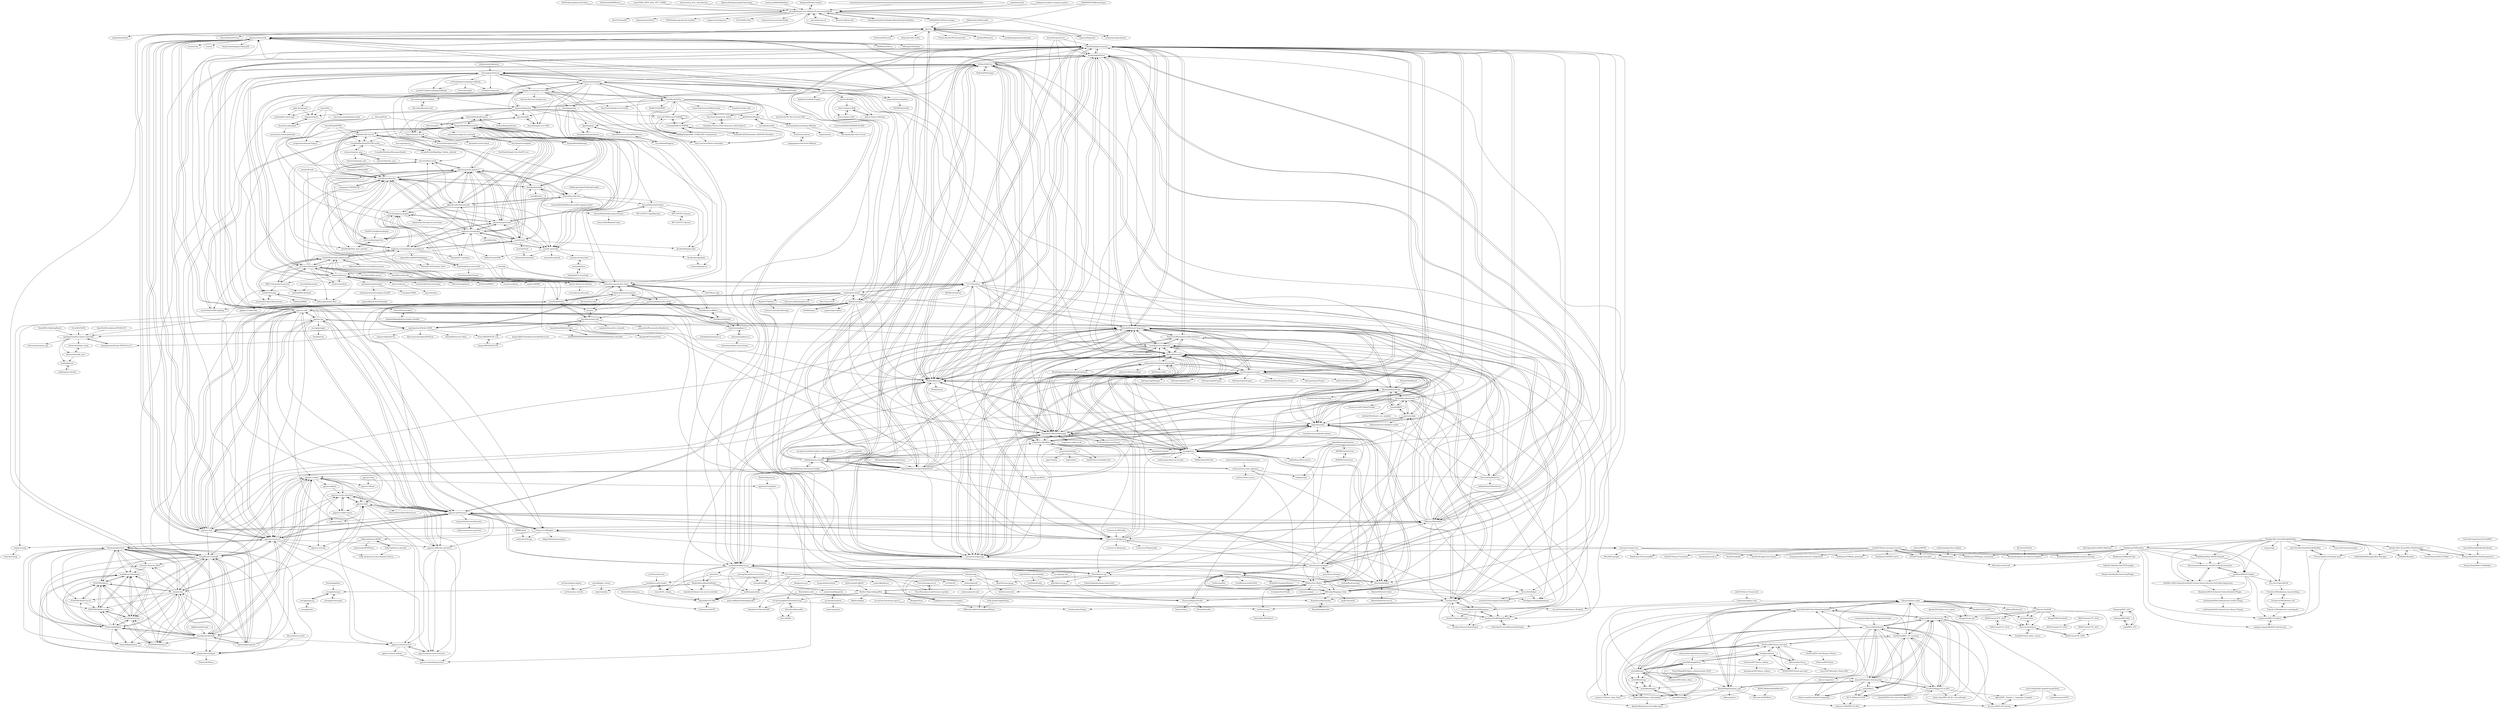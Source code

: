 digraph G {
"deeppomf/DeepCreamPy" -> "cat-milk/Anime-Girls-Holding-Programming-Books" ["e"=1]
"stepmania/stepmania" -> "Simply-Love/Simply-Love-SM5"
"stepmania/stepmania" -> "etternagame/etterna"
"stepmania/stepmania" -> "TeamRizu/OutFox"
"stepmania/stepmania" -> "openitg/openitg"
"stepmania/stepmania" -> "phr00t/AutoStepper"
"stepmania/stepmania" -> "exch-bms2/beatoraja"
"stepmania/stepmania" -> "bemusic/bemuse"
"stepmania/stepmania" -> "itgmania/itgmania"
"stepmania/stepmania" -> "Quaver/Quaver"
"stepmania/stepmania" -> "Drewol/unnamed-sdvx-clone"
"stepmania/stepmania" -> "FunkinCrew/Funkin" ["e"=1]
"stepmania/stepmania" -> "McKay42/McOsu"
"stepmania/stepmania" -> "itdelatrisu/opsu"
"stepmania/stepmania" -> "MidflightDigital/XX--STARLiGHT--twopointzero"
"stepmania/stepmania" -> "ppy/osu-framework"
"kuroni/bongocat-osu" -> "hawku/TabletDriver" ["e"=1]
"kuroni/bongocat-osu" -> "l3lackShark/gosumemory" ["e"=1]
"kuroni/bongocat-osu" -> "111116/webosu" ["e"=1]
"kuroni/bongocat-osu" -> "Wieku/danser-go" ["e"=1]
"eeeeeeeeeeeeeeeeeeeeeeeeeeeeeeee/eeeeeeeeeeeeeeeeeeeeeeeeeeeeeeeeeeeeeeeeeeeeeeeeeeeeeeeeeeeeeeeeeeeeeeeeeeeeeeeeeeeeeeeeeeeeeeeeeeee" -> "cat-milk/Anime-Girls-Holding-Programming-Books" ["e"=1]
"hawku/TabletDriver" -> "OpenTabletDriver/OpenTabletDriver"
"hawku/TabletDriver" -> "Piotrekol/StreamCompanion"
"hawku/TabletDriver" -> "Devocub/TabletDriver"
"hawku/TabletDriver" -> "Wieku/danser-go"
"hawku/TabletDriver" -> "l3lackShark/gosumemory"
"hawku/TabletDriver" -> "Tillerino/Tillerinobot"
"hawku/TabletDriver" -> "McKay42/McOsu"
"hawku/TabletDriver" -> "FunOrange/osu-trainer"
"hawku/TabletDriver" -> "111116/webosu"
"hawku/TabletDriver" -> "OsuSync/Sync"
"hawku/TabletDriver" -> "ppy/osu-web"
"hawku/TabletDriver" -> "uyitroa/osr2mp4-app"
"hawku/TabletDriver" -> "Piotrekol/CollectionManager"
"hawku/TabletDriver" -> "abstrakt8/rewind"
"hawku/TabletDriver" -> "kotritrona/osumapper"
"Wieku/danser-go" -> "l3lackShark/gosumemory"
"Wieku/danser-go" -> "abstrakt8/rewind"
"Wieku/danser-go" -> "uyitroa/osr2mp4-app"
"Wieku/danser-go" -> "FunOrange/osu-trainer"
"Wieku/danser-go" -> "tosuapp/tosu"
"Wieku/danser-go" -> "Piotrekol/StreamCompanion"
"Wieku/danser-go" -> "osuAkatsuki/bancho.py"
"Wieku/danser-go" -> "ppy/osu-framework"
"Wieku/danser-go" -> "Blondazz/KeyOverlay"
"Wieku/danser-go" -> "OpenTabletDriver/OpenTabletDriver"
"Wieku/danser-go" -> "kotritrona/osumapper"
"Wieku/danser-go" -> "hawku/TabletDriver"
"Wieku/danser-go" -> "McKay42/McOsu"
"Wieku/danser-go" -> "Wieku/danser"
"Wieku/danser-go" -> "Piotrekol/CollectionManager"
"Monika-After-Story/MonikaModDev" -> "Monika-After-Story/DDLCModTemplate"
"Monika-After-Story/MonikaModDev" -> "PiMaker/MonikAI"
"Monika-After-Story/MonikaModDev" -> "Rubiksman78/MonikA.I"
"Monika-After-Story/MonikaModDev" -> "Just-Natsuki-Team/NatsukiModDev"
"Monika-After-Story/MonikaModDev" -> "NickWildish/Mas-NSFW-Submod"
"Monika-After-Story/MonikaModDev" -> "renpy/renpy" ["e"=1]
"Monika-After-Story/MonikaModDev" -> "Barsonvenus/Memories-of-Self-Care-and-Literature"
"Monika-After-Story/MonikaModDev" -> "zer0fixer/MAS-Extraplus"
"Monika-After-Story/MonikaModDev" -> "CensoredUsername/unrpyc" ["e"=1]
"Monika-After-Story/MonikaModDev" -> "tw4449-s-MAS-Submods/tw4449-Custom-Room-Selection-Pack-Main-Repository"
"Monika-After-Story/MonikaModDev" -> "ForeverAndEverTeam/fae-mod"
"Monika-After-Story/MonikaModDev" -> "Bronya-Rand/DDLCModTemplate2.0"
"Monika-After-Story/MonikaModDev" -> "Yun-Seo1/Open-World"
"Monika-After-Story/MonikaModDev" -> "DatCaptainHorse/MAS-Additions"
"Monika-After-Story/MonikaModDev" -> "DokiDokiModManager/Mod-Manager"
"fotisk07/Image-Classifier" -> "IRLL/HierarchyCraft"
"fotisk07/Image-Classifier" -> "fotisk07/Deep-Learning-Coursera"
"DIGImend/digimend-kernel-drivers" -> "OpenTabletDriver/OpenTabletDriver" ["e"=1]
"Bronya-Rand/DDLCModTemplate2.0" -> "Bronya-Rand/DDLC-ModMaker"
"Bronya-Rand/DDLCModTemplate2.0" -> "Monika-After-Story/DDLCModTemplate"
"Jie2GG/Native.Framework" -> "frank-bots/cqhttp.Cyan" ["e"=1]
"bui/cjdg" -> "bemusic/bemuse" ["e"=1]
"bui/cjdg" -> "111116/webosu" ["e"=1]
"bui/cjdg" -> "Drewol/unnamed-sdvx-clone" ["e"=1]
"SincereXIA/XidianCS" -> "baolintian/XDU_CS_Learning"
"SincereXIA/XidianCS" -> "MQguer/XDU-CS-Resources"
"SincereXIA/XidianCS" -> "zimuzi2019/xducs-learning-tips"
"SincereXIA/XidianCS" -> "carlosxlll/xd_-"
"SincereXIA/XidianCS" -> "LevickCG/Happy-SE-in-XDU"
"SincereXIA/XidianCS" -> "MU7L/XidianCS-2020"
"SincereXIA/XidianCS" -> "lsy223622/XDUClassVideoDownloader"
"SincereXIA/XidianCS" -> "BenderBlog/traintime_pda"
"SincereXIA/XidianCS" -> "note286/xduts"
"SincereXIA/XidianCS" -> "silence-tang/xducs"
"SincereXIA/XidianCS" -> "xdlinux/xidian-scripts"
"SincereXIA/XidianCS" -> "silence-tang/Distributed-Computing"
"SincereXIA/XidianCS" -> "Hubert9982/typst_xdutemplate"
"SincereXIA/XidianCS" -> "jh-source/XDU-SE-Classes"
"SincereXIA/XidianCS" -> "element119th/XDUCS-ASG"
"miniant-git/REAL" -> "FunOrange/osu-trainer" ["e"=1]
"miniant-git/REAL" -> "abstrakt8/rewind" ["e"=1]
"miniant-git/REAL" -> "rednir/OsuSkinMixer" ["e"=1]
"RoanH/ImageScaler" -> "RoanH/osuSkinChecker"
"Milkitic/Osu-Player" -> "Mother-Ship/cabbageWeb"
"Milkitic/Osu-Player" -> "Damnae/storybrew"
"Milkitic/Osu-Player" -> "b11p/OsuQqBotForNewbieGroup"
"Milkitic/Osu-Player" -> "yugecin/osukps"
"Milkitic/Osu-Player" -> "Evisolpxe/OsuCNwiki"
"Milkitic/Osu-Player" -> "limjeck/osuplus"
"Milkitic/Osu-Player" -> "Piotrekol/CollectionManager"
"Milkitic/Osu-Player" -> "lictex/osu-player"
"Milkitic/Osu-Player" -> "mob41/osumer"
"Milkitic/Osu-Player" -> "OliBomby/Mapping_Tools"
"Milkitic/Osu-Player" -> "Tyrrrz/OsuHelper"
"Francesco149/weebp" -> "Francesco149/oppai-ng" ["e"=1]
"ronggong/musical-onset-efficient" -> "seiichiinoue/odcnn"
"seiichiinoue/odcnn" -> "ronggong/musical-onset-efficient"
"Devocub/TabletDriver" -> "hawku/TabletDriver"
"Devocub/TabletDriver" -> "InfinityGhost/TabletDriver"
"Devocub/TabletDriver" -> "Blondazz/KeyOverlay"
"Devocub/TabletDriver" -> "Piotrekol/ProcessMemoryDataFinder"
"Devocub/TabletDriver" -> "limjeck/osuplus"
"Devocub/TabletDriver" -> "abstrakt8/rewind"
"Piotrekol/ProcessMemoryDataFinder" -> "OsuSync/OsuRTDataProvider"
"kotritrona/osumapper" -> "jaswon/osu-dreamer"
"kotritrona/osumapper" -> "Damnae/storybrew"
"kotritrona/osumapper" -> "Wieku/danser-go"
"kotritrona/osumapper" -> "Piotrekol/StreamCompanion"
"kotritrona/osumapper" -> "OliBomby/Mapping_Tools"
"kotritrona/osumapper" -> "uyitroa/osr2mp4-app"
"kotritrona/osumapper" -> "Milkitic/Osu-Player"
"kotritrona/osumapper" -> "Naxesss/MapsetVerifier"
"kotritrona/osumapper" -> "Francesco149/oppai-ng"
"kotritrona/osumapper" -> "l3lackShark/gosumemory"
"kotritrona/osumapper" -> "hawku/TabletDriver"
"kotritrona/osumapper" -> "frankhjwx/osu-storyboard-engine"
"kotritrona/osumapper" -> "tosuapp/tosu"
"kotritrona/osumapper" -> "Tillerino/Tillerinobot"
"kotritrona/osumapper" -> "ppy/osu-performance"
"OsuSync/RealTimePPDisplayer" -> "OsuSync/Sync"
"OsuSync/RealTimePPDisplayer" -> "OsuSync/IngameOverlay"
"OsuSync/RealTimePPDisplayer" -> "OsuSync/OsuRTDataProvider"
"OsuSync/RealTimePPDisplayer" -> "OsuSync/OsuLiveStatusPanel"
"Simply-Love/Simply-Love-SM5" -> "itgmania/itgmania"
"Simply-Love/Simply-Love-SM5" -> "TeamRizu/OutFox"
"Simply-Love/Simply-Love-SM5" -> "stepmania/stepmania"
"Simply-Love/Simply-Love-SM5" -> "Pete-Lawrence/Peters-Noteskins"
"Simply-Love/Simply-Love-SM5" -> "garcia/simfile"
"Simply-Love/Simply-Love-SM5" -> "GrooveStats/gslauncher"
"Simply-Love/Simply-Love-SM5" -> "telperion/nine-or-null"
"Simply-Love/Simply-Love-SM5" -> "zarzob/Simply-Love-SM5"
"Simply-Love/Simply-Love-SM5" -> "openitg/openitg"
"Simply-Love/Simply-Love-SM5" -> "vlnguyen/itg-fsr"
"Simply-Love/Simply-Love-SM5" -> "gabe-fz/openpad"
"Simply-Love/Simply-Love-SM5" -> "Tiny-Foxes/Simply-Love-OutFox"
"Simply-Love/Simply-Love-SM5" -> "PerryAsleep/GrooveAuthor"
"Simply-Love/Simply-Love-SM5" -> "MidflightDigital/XX--STARLiGHT--twopointzero"
"Simply-Love/Simply-Love-SM5" -> "Horsey-/Horseys-Simply-Love"
"ppy/osu-deploy" -> "ppy/osu-server-spectator"
"fredqi/xduthesis" -> "StickCui/XDUthesis-personal"
"fredqi/xduthesis" -> "xdlinux/xdba-thesis"
"fredqi/xduthesis" -> "BDZNH/XDUthesis-personal"
"fredqi/xduthesis" -> "note286/xdupgthesis"
"fredqi/xduthesis" -> "103yiran/XDUthesis_xelatex"
"Nadeflore/ACreal_IO" -> "CrazyRedMachine/PN5180-cardio"
"Nadeflore/ACreal_IO" -> "progmem/usbemani-legacy"
"Nadeflore/ACreal_IO" -> "mon/Arduino-HID-Lighting"
"Nadeflore/ACreal_IO" -> "skogaby/butterfly"
"Nadeflore/ACreal_IO" -> "ArcadeHustle/RingEdge_NoKey_softmod"
"Nadeflore/ACreal_IO" -> "mon/BemaniPatcher"
"Nadeflore/ACreal_IO" -> "mon/ifs_layeredfs"
"Nadeflore/ACreal_IO" -> "DragonMinded/bemapi"
"decafcode/capnhook" -> "nchowning/open-io"
"frank-bots/cqhttp.Cyan" -> "int-and-his-friends/Sisters.WudiLib"
"frank-bots/cqhttp.Cyan" -> "frankli0324/CyanBot"
"udacity/AIPND" -> "fotisk07/Image-Classifier" ["e"=1]
"OliBomby/Mapping_Tools" -> "Naxesss/MapsetVerifier"
"OliBomby/Mapping_Tools" -> "Damnae/storybrew"
"OliBomby/Mapping_Tools" -> "abstrakt8/rewind"
"OliBomby/Mapping_Tools" -> "apollo-dw/omdb"
"OliBomby/Mapping_Tools" -> "RoanH/osuSkinChecker"
"OliBomby/Mapping_Tools" -> "limjeck/osuplus"
"circleguard/circleguard" -> "circleguard/circlecore"
"circleguard/circleguard" -> "abstrakt8/rewind"
"circleguard/circleguard" -> "Piotrekol/StreamCompanion"
"circleguard/circleguard" -> "firedigger/osuReplayAnalyzer"
"circleguard/circleguard" -> "minisbett/ultimate-osu-server-switcher"
"circleguard/circleguard" -> "OsuSync/OsuRTDataProvider"
"circleguard/circleguard" -> "ThereGoesMySanity/osuMissAnalyzer"
"circleguard/circleguard" -> "MiraiSubject/awesome-osu-tournaments"
"circleguard/circleguard" -> "tosuapp/tosu"
"Quaver/Quaver" -> "etternagame/etterna"
"Quaver/Quaver" -> "McKay42/McOsu"
"Quaver/Quaver" -> "ppy/osu-framework"
"Quaver/Quaver" -> "l3lackShark/gosumemory"
"Quaver/Quaver" -> "LumpBloom7/sentakki"
"Quaver/Quaver" -> "abstrakt8/rewind"
"Quaver/Quaver" -> "Wieku/danser-go"
"Quaver/Quaver" -> "Piotrekol/CollectionManager"
"Quaver/Quaver" -> "semyon422/soundsphere"
"Quaver/Quaver" -> "Drewol/unnamed-sdvx-clone"
"Quaver/Quaver" -> "OpenTabletDriver/OpenTabletDriver"
"Quaver/Quaver" -> "osuAkatsuki/bancho.py"
"Quaver/Quaver" -> "Quaver/Wobble"
"Quaver/Quaver" -> "KadeArchive/Kade-Engine" ["e"=1]
"Quaver/Quaver" -> "stepmania/stepmania"
"Francesco149/oppai-ng" -> "Francesco149/oppai"
"Francesco149/oppai-ng" -> "ppy/osu-performance"
"Francesco149/oppai-ng" -> "MaxOhn/rosu-pp"
"Francesco149/oppai-ng" -> "Tillerino/Tillerinobot"
"Francesco149/oppai-ng" -> "Piotrekol/StreamCompanion"
"Francesco149/oppai-ng" -> "Francesco149/pyttanko"
"Francesco149/oppai-ng" -> "OsuSync/OsuRTDataProvider"
"Francesco149/oppai-ng" -> "McKay42/McOsu"
"Francesco149/oppai-ng" -> "uyitroa/osr2mp4-core"
"Francesco149/oppai-ng" -> "Francesco149/ojsama"
"Francesco149/oppai-ng" -> "l3lackShark/gosumemory"
"Francesco149/oppai-ng" -> "Piotrekol/CollectionManager"
"Francesco149/oppai-ng" -> "FunOrange/osu-trainer"
"mon/ifstools" -> "mon/BemaniPatcher"
"mon/ifstools" -> "DragonMinded/bemaniutils"
"mon/ifstools" -> "mon/ifs_layeredfs"
"mon/ifstools" -> "mon/2dxTools"
"mon/ifstools" -> "decafcode/hypersonik"
"mon/ifstools" -> "spicetools/spicetools"
"mon/ifstools" -> "spice2x/spice2x.github.io"
"mon/ifstools" -> "skogaby/butterfly"
"mon/ifstools" -> "asphyxia-core/asphyxia-core.github.io"
"mon/ifstools" -> "asphyxia-core/plugins"
"ppy/osu-tools" -> "ppy/osu-server-spectator"
"ppy/osu-tools" -> "ppy/osu-difficulty-calculator"
"ppy/osu-tools" -> "ppy/osu-performance"
"ppy/osu-tools" -> "ppy/osu-resources"
"ppy/osu-tools" -> "ppy/osu-stable-issues"
"ppy/osu-tools" -> "ppy/osu-stream"
"ppy/osu-tools" -> "ppy/osu-queue-score-statistics"
"ppy/osu-tools" -> "KatsuteDev/GitHub-Red-Issues"
"ppy/osu-tools" -> "taulazer/tau"
"uyitroa/osr2mp4-core" -> "uyitroa/osr2mp4-app"
"uyitroa/osr2mp4-core" -> "IRLL/HEB_graphs"
"uyitroa/osr2mp4-core" -> "Rubiksman78/CustomBB2"
"uyitroa/osr2mp4-core" -> "tboulet/AI-Agents-for-Games"
"uyitroa/osr2mp4-core" -> "Youlixx/cynes"
"uyitroa/osr2mp4-core" -> "Rubiksman78/Waifu_generator"
"phr00t/AutoStepper" -> "ListenerJubatus/smtheme-fiftyOne"
"phr00t/AutoStepper" -> "djpohly/piuio"
"phr00t/AutoStepper" -> "chrisdonahue/ddc"
"PiMaker/MonikAI" -> "Monika-After-Story/DDLCModTemplate"
"Yona-W/OpeNITHM" -> "CrazyRedMachine/PN5180-cardio" ["e"=1]
"Yona-W/OpeNITHM" -> "Nadeflore/ACreal_IO" ["e"=1]
"Yona-W/OpeNITHM" -> "mon/BemaniPatcher" ["e"=1]
"int-and-his-friends/osu-api-v2" -> "OsuSync/SyncPlugin"
"wcko87/beatoraja-english-guide" -> "MikiraSora/BmsPreviewAudioGenerator"
"wcko87/beatoraja-english-guide" -> "BMS-Community/resources"
"wcko87/beatoraja-english-guide" -> "wcko87/lr2oraja"
"wcko87/beatoraja-english-guide" -> "exch-bms2/beatoraja"
"wcko87/beatoraja-english-guide" -> "asphyxia-core/asphyxia-core.github.io"
"wcko87/beatoraja-english-guide" -> "lizardbeans/diy-iidx"
"wcko87/beatoraja-english-guide" -> "m8nscape/lunaticvibes"
"Monika-After-Story/DDLCModTemplate" -> "Bronya-Rand/DDLCModTemplate2.0"
"Monika-After-Story/DDLCModTemplate" -> "GarnetSunset/DDLC-Toolkit"
"Monika-After-Story/DDLCModTemplate" -> "PiMaker/MonikAI"
"Monika-After-Story/DDLCModTemplate" -> "DokiDokiModManager/Mod-Manager"
"fotisk07/Deep-Learning-Coursera" -> "fotisk07/Image-Classifier"
"fotisk07/Deep-Learning-Coursera" -> "Rubiksman78/Manga_colorization"
"fotisk07/Deep-Learning-Coursera" -> "Rubiksman78/CustomBB2"
"fotisk07/Deep-Learning-Coursera" -> "tboulet/AI-Agents-for-Games"
"fotisk07/Deep-Learning-Coursera" -> "Youlixx/cynes"
"fotisk07/Deep-Learning-Coursera" -> "Kreyparion/Astar-Kore22-Competition"
"fotisk07/Deep-Learning-Coursera" -> "Rubiksman78/PINN_torch"
"fotisk07/Deep-Learning-Coursera" -> "tboulet/AI-Agents-for-Search-Problems"
"fotisk07/Deep-Learning-Coursera" -> "tboulet/Formation-Reinforcement-Learning"
"fotisk07/Deep-Learning-Coursera" -> "fotisk07/Fourier-Transform"
"fotisk07/Deep-Learning-Coursera" -> "tboulet/gridworld_rl"
"fotisk07/Deep-Learning-Coursera" -> "tboulet/SnakeRL"
"semyon422/soundsphere" -> "YAVSRG/Interlude"
"ppy/osu-api" -> "ppy/osu-performance"
"ppy/osu-api" -> "ppy/osu-web"
"ppy/osu-api" -> "Tillerino/Tillerinobot"
"ppy/osu-api" -> "l3lackShark/gosumemory"
"ppy/osu-api" -> "ppy/osu-wiki"
"ppy/osu-api" -> "Francesco149/oppai-ng"
"ppy/osu-api" -> "Piotrekol/StreamCompanion"
"ppy/osu-api" -> "limjeck/osuplus"
"ppy/osu-api" -> "Francesco149/oppai"
"ppy/osu-api" -> "ppy/osu-client"
"ppy/osu-api" -> "Piotrekol/CollectionManager"
"ppy/osu-api" -> "osuripple/ripple"
"ppy/osu-api" -> "ppy/osu-resources"
"ppy/osu-api" -> "ppy/osu-framework"
"ppy/osu-api" -> "tmpim/osusig"
"ppy/osu-stream" -> "ppy/osu-server-spectator"
"ppy/osu-stream" -> "ppy/email-templates"
"ppy/osu-stream" -> "ppy/osu-resources"
"ppy/osu-stream" -> "ppy/osu-stable-issues"
"ppy/osu-stream" -> "ppy/osu-difficulty-calculator"
"ppy/osu-stream" -> "ppy/osu-tools"
"ppy/osu-stream" -> "ppy/osu-deploy"
"ppy/osu-stream" -> "taulazer/tau"
"ppy/osu-stream" -> "karaoke-dev/karaoke"
"ppy/osu-stream" -> "ppy/osu-iPhone"
"skogaby/butterfly" -> "DragonMinded/bemaniutils"
"skogaby/butterfly" -> "Nadeflore/ACreal_IO"
"skogaby/butterfly" -> "SaxxonPike/rhythm-game-formats"
"skogaby/butterfly" -> "mon/BemaniPatcher"
"skogaby/butterfly" -> "shizmob/arcade-docs"
"skogaby/butterfly" -> "mon/ifstools"
"skogaby/butterfly" -> "mon/kbinxml"
"HyDevelop/PicqBotX" -> "Mother-Ship/cabbageWeb" ["e"=1]
"Quaver/Wobble" -> "Quaver/Quaver.Wiki"
"Quaver/Wobble" -> "Quaver/Quaver.API"
"Quaver/Wobble" -> "Quaver/Quaver.Website"
"frankhjwx/osu-storyboard-engine" -> "MikiraSora/ReOsuStoryboardPlayer"
"openitg/openitg" -> "djpohly/piuio"
"openitg/openitg" -> "InstallTheGroove/InstallTheGroove"
"openitg/openitg" -> "concubidated/itgpro2"
"openitg/openitg" -> "kategray/technomotion-io"
"openitg/openitg" -> "decafcode/hypersonik"
"openitg/openitg" -> "progmem/usbemani-legacy"
"openitg/openitg" -> "garcia/simfile"
"tybug/ossapi" -> "varkaria/guweb"
"tybug/ossapi" -> "MaxOhn/rosu-pp-py"
"tybug/ossapi" -> "Sheppsu/osu.py"
"tybug/ossapi" -> "largereptile/osutools"
"tybug/ossapi" -> "AznStevy/owo-bot"
"xdlinux/xidian-scripts" -> "zkonge/oh-my-xdu"
"xdlinux/xidian-scripts" -> "xdlinux/libxduauth"
"xdlinux/xidian-scripts" -> "BenderBlog/traintime_pda"
"xdlinux/xidian-scripts" -> "frankli0324/xd_select_course"
"xdlinux/xidian-scripts" -> "arttnba3/a3bot"
"xdlinux/xidian-scripts" -> "canxin121/flutter_bing_client"
"xdlinux/xidian-scripts" -> "Reverier-Xu/ISAE"
"xdlinux/xidian-scripts" -> "Reverier-Xu/typrua"
"xdlinux/xidian-scripts" -> "lsy223622/XDUClassVideoDownloader"
"xdlinux/xidian-scripts" -> "frankli0324/CyanBot"
"OsuSync/OsuRTDataProvider" -> "OsuSync/OsuLiveStatusPanel"
"OsuSync/OsuRTDataProvider" -> "OsuSync/Sync"
"OsuSync/OsuRTDataProvider" -> "OsuSync/RealTimePPDisplayer"
"OsuSync/OsuRTDataProvider" -> "Piotrekol/ProcessMemoryDataFinder"
"mon/Arduino-HID-Lighting" -> "Nadeflore/ACreal_IO"
"JoseVarelaP/In-The-Groove2-SM5" -> "Retropony/itg3-sm5-revival"
"ForeverAndEverTeam/fae-mod" -> "Just-Natsuki-Team/NatsukiModDev"
"ForeverAndEverTeam/fae-mod" -> "Iniquitatis/DDLCComfyUI"
"b11p/OsuQqBotForNewbieGroup" -> "Monodesu/KanonBot"
"b11p/OsuQqBotForNewbieGroup" -> "huhuibin147/interbotAPI"
"b11p/OsuQqBotForNewbieGroup" -> "int-and-his-friends/Sisters.WudiLib"
"b11p/OsuQqBotForNewbieGroup" -> "desu-life/Bot"
"DragonMinded/bemapi" -> "DragonMinded/bemaniutils"
"ThePooN/bancho.js" -> "ppy/email-templates"
"ppy/osu-difficulty-calculator" -> "ppy/osu-queue-score-statistics"
"ppy/osu-difficulty-calculator" -> "ppy/osu-infrastructure"
"ppy/osu-difficulty-calculator" -> "ppy/osu-server-spectator"
"ppy/osu-difficulty-calculator" -> "ppy/osu-onlinedb-generator"
"Mother-Ship/cabbageWeb" -> "Milkitic/daylily"
"Mother-Ship/cabbageWeb" -> "b11p/OsuQqBotForNewbieGroup"
"Mother-Ship/cabbageWeb" -> "Milkitic/Osu-Player"
"Mother-Ship/cabbageWeb" -> "huhuibin147/interbotAPI"
"Mother-Ship/cabbageWeb" -> "frankhjwx/osu-storyboard-engine"
"Mother-Ship/cabbageWeb" -> "OsuSync/Sync"
"ppy/email-templates" -> "ppy/osu-onlinedb-generator"
"xxCherry/hqosu-legacy" -> "xxCherry/osu-rewrite"
"rumoi/ruri" -> "rumoi/AQN_nologin"
"rumoi/ruri" -> "RealistikOsu/RealistikPanel"
"rumoi/ruri" -> "osukurikku/kuriso"
"holly-hacker/OppaiSharp" -> "MikiraSora/ReOsuStoryboardPlayer"
"circleguard/circlecore" -> "circleguard/circleguard"
"holly-hacker/osu-decoder" -> "holly-hacker/osu.Game.Rulesets.HoLLy"
"holly-hacker/osu-decoder" -> "holly-hacker/osu-HOPE"
"Quaver/Quaver.API" -> "Quaver/Quaver.Wiki"
"Quaver/Quaver.Wiki" -> "Quaver/Quaver.Website"
"Quaver/Quaver.Wiki" -> "Quaver/Quaver.API"
"ppy/osu-elastic-indexer" -> "ppy/osu-onlinedb-generator"
"mellowagain/shiro" -> "RealistikOsu/USSR"
"mellowagain/shiro" -> "Mempler/Sora"
"BMS-Community/resources" -> "wcko87/beatoraja-english-guide"
"BMS-Community/resources" -> "rib2bit/BMS-database"
"BMS-Community/resources" -> "wcko87/lr2oraja"
"BMS-Community/resources" -> "exch-bms2/beatoraja"
"teejusb/fsr" -> "Sereni/fsr-pad-guide"
"teejusb/fsr" -> "electromuis/analog-dance-pad"
"teejusb/fsr" -> "vlnguyen/itg-fsr"
"teejusb/fsr" -> "joshhead/fsr-dance-pad"
"Sereni/fsr-pad-guide" -> "azirixx/easy-travel-pad-build"
"Sereni/fsr-pad-guide" -> "vlnguyen/itg-fsr"
"bemusic/bemuse" -> "exch-bms2/beatoraja"
"bemusic/bemuse" -> "zardoru/raindrop" ["e"=1]
"bemusic/bemuse" -> "111116/webosu"
"bemusic/bemuse" -> "etternagame/etterna"
"bemusic/bemuse" -> "open2jamorg/open2jam"
"bemusic/bemuse" -> "stepmania/stepmania"
"bemusic/bemuse" -> "wcko87/beatoraja-english-guide"
"bemusic/bemuse" -> "cursedcoder/awesome-pixijs" ["e"=1]
"bemusic/bemuse" -> "Drewol/unnamed-sdvx-clone"
"bemusic/bemuse" -> "lifthrasiir/angolmois" ["e"=1]
"bemusic/bemuse" -> "JLChnToZ/BMP-U" ["e"=1]
"bemusic/bemuse" -> "zardoru/iBMSC" ["e"=1]
"bemusic/bemuse" -> "BMS-Community/resources"
"bemusic/bemuse" -> "rosenrose/djmax" ["e"=1]
"bemusic/bemuse" -> "bemusic/bms-js"
"mkrl/misbrands" -> "cat-milk/Anime-Girls-Holding-Programming-Books" ["e"=1]
"ppy/osu" -> "ppy/osu-framework"
"ppy/osu" -> "OpenTabletDriver/OpenTabletDriver"
"ppy/osu" -> "cat-milk/Anime-Girls-Holding-Programming-Books"
"ppy/osu" -> "ppy/osu-web"
"ppy/osu" -> "hawku/TabletDriver"
"ppy/osu" -> "ValveSoftware/Proton" ["e"=1]
"ppy/osu" -> "Vendicated/Vencord" ["e"=1]
"ppy/osu" -> "tachiyomiorg/tachiyomi" ["e"=1]
"ppy/osu" -> "nagadomi/waifu2x" ["e"=1]
"ppy/osu" -> "hyprwm/Hyprland" ["e"=1]
"ppy/osu" -> "obsproject/obs-studio" ["e"=1]
"ppy/osu" -> "PrismLauncher/PrismLauncher" ["e"=1]
"ppy/osu" -> "Anuken/Mindustry" ["e"=1]
"ppy/osu" -> "Wieku/danser-go"
"ppy/osu" -> "monkeytypegame/monkeytype" ["e"=1]
"OpenTabletDriver/OpenTabletDriver" -> "hawku/TabletDriver"
"OpenTabletDriver/OpenTabletDriver" -> "l3lackShark/gosumemory"
"OpenTabletDriver/OpenTabletDriver" -> "ppy/osu"
"OpenTabletDriver/OpenTabletDriver" -> "Wieku/danser-go"
"OpenTabletDriver/OpenTabletDriver" -> "ppy/osu-framework"
"OpenTabletDriver/OpenTabletDriver" -> "FunOrange/osu-trainer"
"OpenTabletDriver/OpenTabletDriver" -> "abstrakt8/rewind"
"OpenTabletDriver/OpenTabletDriver" -> "Piotrekol/StreamCompanion"
"OpenTabletDriver/OpenTabletDriver" -> "Piotrekol/CollectionManager"
"OpenTabletDriver/OpenTabletDriver" -> "NelloKudo/osu-winello"
"OpenTabletDriver/OpenTabletDriver" -> "uyitroa/osr2mp4-app"
"OpenTabletDriver/OpenTabletDriver" -> "ppy/osu-web"
"OpenTabletDriver/OpenTabletDriver" -> "miniant-git/REAL" ["e"=1]
"OpenTabletDriver/OpenTabletDriver" -> "Devocub/TabletDriver"
"OpenTabletDriver/OpenTabletDriver" -> "LumpBloom7/sentakki"
"111116/webosu" -> "Wieku/danser-go"
"111116/webosu" -> "hawku/TabletDriver"
"111116/webosu" -> "l3lackShark/gosumemory"
"111116/webosu" -> "Francesco149/oppai-ng"
"111116/webosu" -> "BlaNKtext/webosu"
"111116/webosu" -> "Mother-Ship/cabbageWeb"
"111116/webosu" -> "Piotrekol/StreamCompanion"
"111116/webosu" -> "bemusic/bemuse"
"111116/webosu" -> "osuAkatsuki/bancho.py"
"111116/webosu" -> "OsuSync/Sync"
"111116/webosu" -> "osudroid/osu-droid"
"111116/webosu" -> "FunOrange/osu-trainer"
"111116/webosu" -> "abstrakt8/rewind"
"111116/webosu" -> "Milkitic/Osu-Player"
"111116/webosu" -> "ppy/osu-resources"
"vignetteapp/vignette" -> "karaoke-dev/karaoke" ["e"=1]
"vignetteapp/vignette" -> "LumpBloom7/sentakki" ["e"=1]
"vignetteapp/vignette" -> "taulazer/tau" ["e"=1]
"vignetteapp/vignette" -> "ppy/osu-framework" ["e"=1]
"vignetteapp/vignette" -> "Flutterish/Hitokori" ["e"=1]
"vignetteapp/vignette" -> "Beamographic/rush" ["e"=1]
"vignetteapp/vignette" -> "ppy/osu-stream" ["e"=1]
"vignetteapp/vignette" -> "ppy/osu-tools" ["e"=1]
"MaxOhn/Bathbot" -> "MaxOhn/rosu-pp"
"MaxOhn/Bathbot" -> "AznStevy/owo-bot"
"MaxOhn/Bathbot" -> "tosuapp/tosu"
"MaxOhn/Bathbot" -> "MasterIO02/ordr-client"
"itdelatrisu/opsu" -> "fluddokt/opsu"
"itdelatrisu/opsu" -> "McKay42/McOsu"
"itdelatrisu/opsu" -> "ppy/osu-web"
"itdelatrisu/opsu" -> "ppy/osu-framework"
"itdelatrisu/opsu" -> "yugecin/opsu-dance"
"itdelatrisu/opsu" -> "Tillerino/Tillerinobot"
"itdelatrisu/opsu" -> "ppy/osu-performance"
"itdelatrisu/opsu" -> "osudroid/osu-droid"
"itdelatrisu/opsu" -> "Francesco149/oppai"
"itdelatrisu/opsu" -> "ppy/osu-resources"
"itdelatrisu/opsu" -> "Wieku/danser-go"
"itdelatrisu/opsu" -> "111116/webosu"
"itdelatrisu/opsu" -> "ppy/osu-wiki"
"itdelatrisu/opsu" -> "uyitroa/osr2mp4-app"
"itdelatrisu/opsu" -> "Francesco149/oppai-ng"
"osudroid/osu-droid" -> "Wieku/danser-go"
"osudroid/osu-droid" -> "Reco1I/osu-droid"
"osudroid/osu-droid" -> "l3lackShark/gosumemory"
"osudroid/osu-droid" -> "LumpBloom7/sentakki"
"osudroid/osu-droid" -> "osuAkatsuki/bancho.py"
"osudroid/osu-droid" -> "tosuapp/tosu"
"osudroid/osu-droid" -> "111116/webosu"
"osudroid/osu-droid" -> "ppy/osu-resources"
"osudroid/osu-droid" -> "McKay42/McOsu"
"osudroid/osu-droid" -> "Rian8337/Mahiru"
"osudroid/osu-droid" -> "EdrowsLuo/BeatmapService"
"osudroid/osu-droid" -> "itdelatrisu/opsu"
"osudroid/osu-droid" -> "uyitroa/osr2mp4-app"
"osudroid/osu-droid" -> "ppy/osu-stream"
"osudroid/osu-droid" -> "OpenTabletDriver/OpenTabletDriver"
"CrazyRedMachine/PN5180-cardio" -> "whowechina/aic_pico"
"CrazyRedMachine/PN5180-cardio" -> "Nadeflore/ACreal_IO"
"CrazyRedMachine/PN5180-cardio" -> "ArcadeHustle/RingEdge_NoKey_softmod"
"CrazyRedMachine/PN5180-cardio" -> "CrazyRedMachine/WavepassReader"
"misyltoad/neun-auf-zwoelf" -> "22vv0/asphyxia_plugins"
"misyltoad/neun-auf-zwoelf" -> "SirusDoma/VoxCharger"
"asphyxia-core/asphyxia-core.github.io" -> "asphyxia-core/plugins"
"asphyxia-core/asphyxia-core.github.io" -> "spicetools/spicetools"
"asphyxia-core/asphyxia-core.github.io" -> "mon/BemaniPatcher"
"asphyxia-core/asphyxia-core.github.io" -> "spice2x/spice2x.github.io"
"asphyxia-core/asphyxia-core.github.io" -> "22vv0/asphyxia_plugins"
"asphyxia-core/asphyxia-core.github.io" -> "wcko87/beatoraja-english-guide"
"asphyxia-core/asphyxia-core.github.io" -> "mon/ifstools"
"asphyxia-core/asphyxia-core.github.io" -> "rogeraabbccdd/SDVX-Wallpaper"
"asphyxia-core/asphyxia-core.github.io" -> "dannylin0711/plugins"
"speedypotato/Pocket-SDVX" -> "lizardbeans/sdvx-diy"
"speedypotato/Pocket-SDVX" -> "speedypotato/Pico-Game-Controller"
"speedypotato/Pocket-SDVX" -> "mon/PocketVoltex"
"speedypotato/Pocket-SDVX" -> "speedypotato/Pocket-SDVX-Pico-v4"
"speedypotato/Pocket-SDVX" -> "fabricioanciaes/OpenSDVXCon"
"speedypotato/Pocket-SDVX" -> "Sirius-RX/SDVX-SP_Con"
"speedypotato/Pocket-SDVX" -> "Drewol/unnamed-sdvx-clone"
"speedypotato/Pocket-SDVX" -> "felixha00/lowcost-voltex"
"speedypotato/Pocket-SDVX" -> "camprevail/pocketvtx"
"Meowhal/osu-ahr" -> "matte-ek/BanchoMultiplayerBot"
"Meowhal/osu-ahr" -> "RoanH/osuSkinChecker"
"Just-Natsuki-Team/NatsukiModDev" -> "ForeverAndEverTeam/fae-mod"
"Just-Natsuki-Team/NatsukiModDev" -> "Iniquitatis/DDLCComfyUI"
"asphyxia-core/plugins" -> "asphyxia-core/asphyxia-core.github.io"
"asphyxia-core/plugins" -> "spice2x/spice2x.github.io"
"asphyxia-core/plugins" -> "spicetools/spicetools"
"asphyxia-core/plugins" -> "DragonMinded/bemaniutils"
"asphyxia-core/plugins" -> "mon/BemaniPatcher"
"asphyxia-core/plugins" -> "22vv0/asphyxia_plugins"
"asphyxia-core/plugins" -> "mon/ifstools"
"asphyxia-core/plugins" -> "two-torial/two-torial"
"asphyxia-core/plugins" -> "skogaby/butterfly"
"asphyxia-core/plugins" -> "dannylin0711/plugins"
"asphyxia-core/plugins" -> "mon/ifs_layeredfs"
"asphyxia-core/plugins" -> "two-torial/sp2xpatcher"
"asphyxia-core/plugins" -> "djhackersdev/bemanitools"
"asphyxia-core/plugins" -> "4yn/slidershim" ["e"=1]
"DragonMinded/bemaniutils" -> "drmext/MonkeyBusiness"
"DragonMinded/bemaniutils" -> "skogaby/butterfly"
"DragonMinded/bemaniutils" -> "mon/ifstools"
"DragonMinded/bemaniutils" -> "mon/BemaniPatcher"
"DragonMinded/bemaniutils" -> "DragonMinded/bemapi"
"DragonMinded/bemaniutils" -> "mon/ifs_layeredfs"
"DragonMinded/bemaniutils" -> "spice2x/spice2x.github.io"
"DragonMinded/bemaniutils" -> "asphyxia-core/plugins"
"DragonMinded/bemaniutils" -> "spicetools/spicetools"
"DragonMinded/bemaniutils" -> "shizmob/arcade-docs"
"DragonMinded/bemaniutils" -> "djhackersdev/bemanitools"
"DragonMinded/bemaniutils" -> "SaxxonPike/scharfrichter"
"DragonMinded/bemaniutils" -> "CrazyRedMachine/PN5180-cardio"
"DragonMinded/bemaniutils" -> "22vv0/asphyxia_plugins"
"DragonMinded/bemaniutils" -> "Nadeflore/ACreal_IO"
"0e4ef622/wine-discord-ipc-bridge" -> "NelloKudo/osu-winello" ["e"=1]
"0e4ef622/wine-discord-ipc-bridge" -> "ppy/osu-stream" ["e"=1]
"osuAkatsuki/bancho.py" -> "varkaria/guweb"
"osuAkatsuki/bancho.py" -> "RealistikOsu/RealistikPanel"
"osuAkatsuki/bancho.py" -> "jeevanjohnson/local-osu-server"
"osuAkatsuki/bancho.py" -> "Pure-Peace/peace"
"osuAkatsuki/bancho.py" -> "MaxOhn/rosu-pp"
"osuAkatsuki/bancho.py" -> "tosuapp/tosu"
"osuAkatsuki/bancho.py" -> "tsunyoku/Asahi"
"osuAkatsuki/bancho.py" -> "rumoi/ruri"
"osuAkatsuki/bancho.py" -> "yo-ru/gulag-web"
"osuAkatsuki/bancho.py" -> "MaxOhn/Bathbot"
"osuAkatsuki/bancho.py" -> "mellowagain/shiro"
"osuAkatsuki/bancho.py" -> "rumoi/AQN_nologin"
"osuAkatsuki/bancho.py" -> "RealistikOsu/USSR"
"osuAkatsuki/bancho.py" -> "l3lackShark/gosumemory"
"osuAkatsuki/bancho.py" -> "Wieku/danser-go"
"baolintian/XDU_CS_Learning" -> "MQguer/XDU-CS-Resources"
"baolintian/XDU_CS_Learning" -> "SincereXIA/XidianCS"
"baolintian/XDU_CS_Learning" -> "zimuzi2019/xducs-learning-tips"
"baolintian/XDU_CS_Learning" -> "carlosxlll/xd_-"
"baolintian/XDU_CS_Learning" -> "LevickCG/Happy-SE-in-XDU"
"baolintian/XDU_CS_Learning" -> "jh-source/XDU-SE-Classes"
"baolintian/XDU_CS_Learning" -> "MU7L/XidianCS-2020"
"baolintian/XDU_CS_Learning" -> "StickCui/XDUthesis-personal"
"baolintian/XDU_CS_Learning" -> "lsy223622/XDUClassVideoDownloader"
"baolintian/XDU_CS_Learning" -> "note286/xduts"
"baolintian/XDU_CS_Learning" -> "xdlinux/xidian-scripts"
"Naxesss/MapsetVerifier" -> "OliBomby/Mapping_Tools"
"Naxesss/MapsetVerifier" -> "Damnae/storybrew"
"Naxesss/MapsetVerifier" -> "Naxesss/Aiess"
"Naxesss/MapsetVerifier" -> "Hiviexd/AxerBot"
"l3lackShark/gosumemory" -> "tosuapp/tosu"
"l3lackShark/gosumemory" -> "abstrakt8/rewind"
"l3lackShark/gosumemory" -> "Piotrekol/StreamCompanion"
"l3lackShark/gosumemory" -> "Wieku/danser-go"
"l3lackShark/gosumemory" -> "Blondazz/KeyOverlay"
"l3lackShark/gosumemory" -> "FunOrange/osu-trainer"
"l3lackShark/gosumemory" -> "uyitroa/osr2mp4-app"
"l3lackShark/gosumemory" -> "Piotrekol/CollectionManager"
"l3lackShark/gosumemory" -> "ThereGoesMySanity/osuMissAnalyzer"
"l3lackShark/gosumemory" -> "limjeck/osuplus"
"l3lackShark/gosumemory" -> "osuAkatsuki/bancho.py"
"l3lackShark/gosumemory" -> "MaxOhn/rosu-pp"
"l3lackShark/gosumemory" -> "OpenTabletDriver/OpenTabletDriver"
"l3lackShark/gosumemory" -> "MaxOhn/Bathbot"
"l3lackShark/gosumemory" -> "hawku/TabletDriver"
"LevickCG/Happy-SE-in-XDU" -> "jh-source/XDU-SE-Classes"
"LevickCG/Happy-SE-in-XDU" -> "MQguer/XDU-CS-Resources"
"LevickCG/Happy-SE-in-XDU" -> "Quin293/XDU-OS-Course-Design-2024"
"LevickCG/Happy-SE-in-XDU" -> "SincereXIA/XidianCS"
"LevickCG/Happy-SE-in-XDU" -> "tgpcai/XDU_Simple_C_Language_Compiler"
"LevickCG/Happy-SE-in-XDU" -> "baolintian/XDU_CS_Learning"
"LevickCG/Happy-SE-in-XDU" -> "zimuzi2019/xducs-learning-tips"
"LevickCG/Happy-SE-in-XDU" -> "Ayana-chan/XDU-SE-JZ_CourseDesign"
"XeroOl/mirin-template" -> "oatmealine/simply-love-oat-fork"
"XeroOl/mirin-template" -> "TaroNuke/Simply-Love-NotITG-ver.-"
"FunOrange/osu-trainer" -> "l3lackShark/gosumemory"
"FunOrange/osu-trainer" -> "abstrakt8/rewind"
"FunOrange/osu-trainer" -> "uyitroa/osr2mp4-app"
"FunOrange/osu-trainer" -> "Piotrekol/CollectionManager"
"FunOrange/osu-trainer" -> "Piotrekol/StreamCompanion"
"FunOrange/osu-trainer" -> "limjeck/osuplus"
"FunOrange/osu-trainer" -> "Wieku/danser-go"
"FunOrange/osu-trainer" -> "circleguard/circleguard"
"FunOrange/osu-trainer" -> "safv4124vWFav/Kryptxne-vFinal"
"FunOrange/osu-trainer" -> "VaProjectGg/CdProject"
"FunOrange/osu-trainer" -> "safv4124vWFav/GeProject"
"FunOrange/osu-trainer" -> "VaProjectGg/VjProject"
"FunOrange/osu-trainer" -> "VaProjectGg/FaProject"
"FunOrange/osu-trainer" -> "VaProjectGg/DzProject"
"FunOrange/osu-trainer" -> "VaProjectGg/GeProject"
"uyitroa/osr2mp4-app" -> "uyitroa/osr2mp4-core"
"uyitroa/osr2mp4-app" -> "l3lackShark/gosumemory"
"uyitroa/osr2mp4-app" -> "FunOrange/osu-trainer"
"uyitroa/osr2mp4-app" -> "abstrakt8/rewind"
"uyitroa/osr2mp4-app" -> "Wieku/danser-go"
"uyitroa/osr2mp4-app" -> "Blondazz/KeyOverlay"
"uyitroa/osr2mp4-app" -> "Piotrekol/CollectionManager"
"uyitroa/osr2mp4-app" -> "Piotrekol/StreamCompanion"
"uyitroa/osr2mp4-app" -> "circleguard/circleguard"
"uyitroa/osr2mp4-app" -> "kotritrona/osumapper"
"uyitroa/osr2mp4-app" -> "limjeck/osuplus"
"uyitroa/osr2mp4-app" -> "osuAkatsuki/bancho.py"
"uyitroa/osr2mp4-app" -> "rednir/OsuSkinMixer"
"uyitroa/osr2mp4-app" -> "hawku/TabletDriver"
"uyitroa/osr2mp4-app" -> "McKay42/McOsu"
"Tillerino/Tillerinobot" -> "Piotrekol/StreamCompanion"
"Tillerino/Tillerinobot" -> "ppy/osu-performance"
"Tillerino/Tillerinobot" -> "Francesco149/oppai-ng"
"Tillerino/Tillerinobot" -> "Francesco149/oppai"
"Tillerino/Tillerinobot" -> "McKay42/McOsu"
"Tillerino/Tillerinobot" -> "Piotrekol/CollectionManager"
"Tillerino/Tillerinobot" -> "abstrakt8/rewind"
"Tillerino/Tillerinobot" -> "ppy/osu-api"
"Tillerino/Tillerinobot" -> "ThereGoesMySanity/osuMissAnalyzer"
"Tillerino/Tillerinobot" -> "FunOrange/osu-trainer"
"Tillerino/Tillerinobot" -> "hawku/TabletDriver"
"Tillerino/Tillerinobot" -> "OsuSync/Sync"
"Tillerino/Tillerinobot" -> "l3lackShark/gosumemory"
"Tillerino/Tillerinobot" -> "ppy/osu-web"
"Tillerino/Tillerinobot" -> "Tyrrrz/OsuHelper"
"fluddokt/opsu" -> "itdelatrisu/opsu"
"ppy/osu-stable-issues" -> "ppy/osu-server-spectator"
"ppy/osu-stable-issues" -> "ppy/osu-infrastructure"
"karaoke-dev/karaoke" -> "taulazer/tau"
"karaoke-dev/karaoke" -> "LumpBloom7/sentakki"
"karaoke-dev/karaoke" -> "Flutterish/Hitokori"
"karaoke-dev/karaoke" -> "Beamographic/rush"
"karaoke-dev/karaoke" -> "LumpBloom7/hishigata"
"karaoke-dev/karaoke" -> "Game4all/gamebosu"
"karaoke-dev/karaoke" -> "goodtrailer/soyokaze"
"karaoke-dev/karaoke" -> "EVAST9919/touhosu"
"karaoke-dev/karaoke" -> "EVAST9919/bosu"
"karaoke-dev/karaoke" -> "ppy/osu-stream"
"karaoke-dev/karaoke" -> "ppy/osu-resources"
"karaoke-dev/karaoke" -> "vignetteapp/vignette" ["e"=1]
"karaoke-dev/karaoke" -> "ppy/osu-infrastructure"
"karaoke-dev/karaoke" -> "GSculerlor/Cytosu"
"karaoke-dev/karaoke" -> "Artemis-chan/osu-DIVA"
"Rian8337/Mahiru" -> "EdrowsLuo/osudroidstrings"
"Beamographic/rush" -> "Flutterish/Hitokori"
"Beamographic/rush" -> "taulazer/tau"
"Beamographic/rush" -> "LumpBloom7/sentakki"
"Beamographic/rush" -> "EVAST9919/bosu"
"Beamographic/rush" -> "GSculerlor/Cytosu"
"Beamographic/rush" -> "LumpBloom7/hishigata"
"Beamographic/rush" -> "EVAST9919/touhosu"
"Beamographic/rush" -> "EVAST9919/lazer-swing"
"Beamographic/rush" -> "Artemis-chan/osu-DIVA"
"Beamographic/rush" -> "karaoke-dev/karaoke"
"Beamographic/rush" -> "EVAST9919/lazer-m-vis"
"Beamographic/rush" -> "goodtrailer/soyokaze"
"Beamographic/rush" -> "Rurusetto/rurusetto"
"Beamographic/rush" -> "ppy/osu-resources"
"Beamographic/rush" -> "Game4all/gamebosu"
"Flutterish/Hitokori" -> "Beamographic/rush"
"Flutterish/Hitokori" -> "taulazer/tau"
"Flutterish/Hitokori" -> "LumpBloom7/sentakki"
"Flutterish/Hitokori" -> "EVAST9919/lazer-swing"
"Flutterish/Hitokori" -> "GSculerlor/Cytosu"
"Flutterish/Hitokori" -> "EVAST9919/bosu"
"Flutterish/Hitokori" -> "LumpBloom7/hishigata"
"Flutterish/Hitokori" -> "Game4all/gamebosu"
"Flutterish/Hitokori" -> "EVAST9919/lazer-m-vis"
"Flutterish/Hitokori" -> "karaoke-dev/karaoke"
"Flutterish/Hitokori" -> "goodtrailer/soyokaze"
"Flutterish/Hitokori" -> "Artemis-chan/osu-DIVA"
"Quaver/Quaver.Website" -> "Quaver/Quaver.Wiki"
"RealistikOsu/RealistikPanel" -> "RealistikOsu/USSR"
"RealistikOsu/RealistikPanel" -> "osuripple/hanayo"
"RealistikOsu/RealistikPanel" -> "minisbett/ultimate-osu-server-switcher"
"RealistikOsu/RealistikPanel" -> "mellowagain/shiro"
"RealistikOsu/RealistikPanel" -> "lenforiee/LenHTTP"
"minisbett/ultimate-osu-server-switcher" -> "RealistikOsu/RealistikPanel"
"wcko87/lr2oraja" -> "Nekokan/BMSE"
"wcko87/lr2oraja" -> "wcko87/beatoraja-english-guide"
"wcko87/lr2oraja" -> "seraxis/lr2oraja-endlessdream"
"wcko87/lr2oraja" -> "m8nscape/lunaticvibes"
"TeamRizu/OutFox" -> "MidflightDigital/XX--STARLiGHT--twopointzero"
"TeamRizu/OutFox" -> "Simply-Love/Simply-Love-SM5"
"TeamRizu/OutFox" -> "itgmania/itgmania"
"TeamRizu/OutFox" -> "Team-Infinitesimal/Infinitesimal"
"TeamRizu/OutFox" -> "TeamRizu/outfox-wiki"
"TeamRizu/OutFox" -> "TeamRizu/Texture-Font-Generator-2020-Squirrel"
"TeamRizu/OutFox" -> "Tiny-Foxes/Simply-Love-OutFox"
"TeamRizu/OutFox" -> "Enciso0720/Enciso0720DDR"
"TeamRizu/OutFox" -> "Curilang/DDR-A3-THEME"
"TeamRizu/OutFox" -> "Tiny-Foxes/superuser-outfox"
"TeamRizu/OutFox" -> "ListenerJubatus/smtheme-fiftyOne"
"TeamRizu/OutFox" -> "MadkaT182/DDRA"
"TeamRizu/OutFox" -> "stepmania/stepmania"
"TeamRizu/OutFox" -> "JoseVarelaP/In-The-Groove2-SM5"
"MikiraSora/BmsPreviewAudioGenerator" -> "wcko87/beatoraja-english-guide"
"knuckleslee/RhythmCodes" -> "skogaby/KFChickenShim"
"knuckleslee/RhythmCodes" -> "luuk00000000000000000000000000000000000/iidx-controller"
"LumpBloom7/sentakki" -> "Beamographic/rush"
"LumpBloom7/sentakki" -> "taulazer/tau"
"LumpBloom7/sentakki" -> "Flutterish/Hitokori"
"LumpBloom7/sentakki" -> "karaoke-dev/karaoke"
"LumpBloom7/sentakki" -> "GSculerlor/Cytosu"
"LumpBloom7/sentakki" -> "EVAST9919/bosu"
"LumpBloom7/sentakki" -> "LumpBloom7/hishigata"
"LumpBloom7/sentakki" -> "EVAST9919/touhosu"
"LumpBloom7/sentakki" -> "Game4all/gamebosu"
"LumpBloom7/sentakki" -> "Artemis-chan/osu-DIVA"
"LumpBloom7/sentakki" -> "ppy/osu-resources"
"LumpBloom7/sentakki" -> "ppy/osu-server-spectator"
"LumpBloom7/sentakki" -> "ppy/osu-stream"
"LumpBloom7/sentakki" -> "goodtrailer/soyokaze"
"LumpBloom7/sentakki" -> "vignetteapp/vignette" ["e"=1]
"Game4all/gamebosu" -> "Flutterish/Hitokori"
"Game4all/gamebosu" -> "goodtrailer/soyokaze"
"Artemis-chan/osu-DIVA" -> "LumpBloom7/hishigata"
"Hoshikara/LucidWave" -> "Hoshikara/Nightfall"
"Hoshikara/LucidWave" -> "Drewol/unnamed-sdvx-clone"
"Hoshikara/LucidWave" -> "kshootmania/ksm-v1"
"Hoshikara/LucidWave" -> "guusw/unnamed-sdvx-clone"
"rogeraabbccdd/SDVX-Wallpaper" -> "PhoenixICE/Chunithm.Tools" ["e"=1]
"rogeraabbccdd/SDVX-Wallpaper" -> "misyltoad/neun-auf-zwoelf"
"EVAST9919/touhosu" -> "EVAST9919/lazer-swing"
"EVAST9919/touhosu" -> "GSculerlor/Cytosu"
"EVAST9919/touhosu" -> "LumpBloom7/hishigata"
"GSculerlor/Cytosu" -> "EVAST9919/lazer-swing"
"GSculerlor/Cytosu" -> "EVAST9919/bosu"
"GSculerlor/Cytosu" -> "LumpBloom7/hishigata"
"GSculerlor/Cytosu" -> "Flutterish/Hitokori"
"GSculerlor/Cytosu" -> "Beamographic/rush"
"GSculerlor/Cytosu" -> "EVAST9919/touhosu"
"frankli0324/CyanBot" -> "arttnba3/a3bot"
"taulazer/tau" -> "Beamographic/rush"
"taulazer/tau" -> "LumpBloom7/sentakki"
"taulazer/tau" -> "EVAST9919/bosu"
"taulazer/tau" -> "Flutterish/Hitokori"
"taulazer/tau" -> "EVAST9919/lazer-m-vis"
"taulazer/tau" -> "karaoke-dev/karaoke"
"taulazer/tau" -> "LumpBloom7/hishigata"
"taulazer/tau" -> "Artemis-chan/osu-DIVA"
"taulazer/tau" -> "EVAST9919/touhosu"
"taulazer/tau" -> "GSculerlor/Cytosu"
"taulazer/tau" -> "goodtrailer/soyokaze"
"taulazer/tau" -> "EVAST9919/lazer-swing"
"taulazer/tau" -> "Game4all/gamebosu"
"taulazer/tau" -> "ppy/osu-stream"
"mon/ifs_layeredfs" -> "Radioo/LincleLINK"
"mon/ifs_layeredfs" -> "laochan-eacnet/client"
"mon/ifs_layeredfs" -> "decafcode/capnhook"
"mon/ifs_layeredfs" -> "drmext/iidx-datatools"
"mon/ifs_layeredfs" -> "aixxe/2dxcamhook"
"Hoshikara/Nightfall" -> "Hoshikara/LucidWave"
"Hoshikara/Nightfall" -> "Drewol/unnamed-sdvx-clone"
"Hoshikara/Nightfall" -> "kshootmania/ksm-v1"
"Hoshikara/Nightfall" -> "guusw/unnamed-sdvx-clone"
"cyperdark/osu-api-extended" -> "LeaPhant/booba"
"cyperdark/osu-api-extended" -> "MaxOhn/rosu-pp-js"
"Reverier-Xu/ISAE" -> "zkonge/oh-my-xdu"
"Reverier-Xu/ISAE" -> "Reverier-Xu/typrua"
"Reverier-Xu/ISAE" -> "XDSEC/miniLCTF_2020"
"Reverier-Xu/ISAE" -> "XDSEC/moeCTF_2020"
"Reverier-Xu/ISAE" -> "zkonge/EWF-FastHash"
"Reverier-Xu/ISAE" -> "arttnba3/a3bot"
"tgpcai/XDU_Simple_C_Language_Compiler" -> "jh-source/XDU-SE-Classes"
"multimokia/MAS-Submod-Auto-Outfit-Change" -> "multimokia/MAS-Submod-Auto-Atmos-Change"
"zkonge/oh-my-xdu" -> "xdlinux/xidian-scripts"
"Booplicate/MAS-Submods-SubmodUpdaterPlugin" -> "multimokia/MAS-Submod-Auto-Outfit-Change"
"vlnguyen/itg-fsr" -> "Sereni/fsr-pad-guide"
"MATRIX-feather/osu" -> "MATRIX-feather/LLin"
"Team-Infinitesimal/Infinitesimal" -> "Tiny-Foxes/superuser-outfox"
"TeamRizu/Texture-Font-Generator-2020-Squirrel" -> "Tiny-Foxes/superuser-outfox"
"tw4449-s-MAS-Submods/tw4449-Custom-Room-Selection-Pack-Main-Repository" -> "Barsonvenus/Memories-of-Self-Care-and-Literature"
"tw4449-s-MAS-Submods/tw4449-Custom-Room-Selection-Pack-Main-Repository" -> "Booplicate/MAS-Submods-SubmodUpdaterPlugin"
"Apache553/xidian-ncov-report" -> "zkonge/oh-my-xdu"
"XDSEC/moeCTF_2019" -> "XDSEC/miniLCTF_2020"
"kinetic-flow/arcin-infinitas" -> "veroxzik/roxy-firmware"
"EVAST9919/lazer-m-vis" -> "EVAST9919/bosu"
"EVAST9919/lazer-m-vis" -> "EVAST9919/lazer-swing"
"EVAST9919/bosu" -> "EVAST9919/lazer-m-vis"
"EVAST9919/bosu" -> "EVAST9919/lazer-swing"
"EVAST9919/bosu" -> "LumpBloom7/hishigata"
"EVAST9919/bosu" -> "Beamographic/rush"
"EVAST9919/bosu" -> "GSculerlor/Cytosu"
"EVAST9919/bosu" -> "taulazer/tau"
"EVAST9919/bosu" -> "Flutterish/Hitokori"
"marsCatXdu/MyCompilePrincipleNote" -> "izcat/Interpreter4FPL"
"marsCatXdu/MyCompilePrincipleNote" -> "jh-source/XDU-SE-Classes"
"marsCatXdu/MyCompilePrincipleNote" -> "tgpcai/XDU_Simple_C_Language_Compiler"
"kshootmania/ksm-v1" -> "m4saka/kshootmania-v2"
"kshootmania/ksm-v1" -> "kshootmania/ksm-v2"
"bemusic/bms-js" -> "spacetme/bms"
"EVAST9919/lazer-swing" -> "LumpBloom7/hishigata"
"EVAST9919/lazer-swing" -> "GSculerlor/Cytosu"
"EVAST9919/lazer-swing" -> "EVAST9919/bosu"
"arttnba3/a3bot" -> "Reverier-Xu/typrua"
"Iniquitatis/DDLCComfyUI" -> "mayday-mayjay/MJ-MAS-selector-city"
"xxCherry/oyasumi" -> "pushfq/osu-auth-reader"
"osu-katakuna/shiori" -> "lenforiee/gocho"
"osu-katakuna/shiori" -> "osumitsuha/Ragnarok"
"XDSEC/miniLCTF_2020" -> "Reverier-Xu/typrua"
"XDSEC/miniLCTF_2020" -> "XDSEC/moeCTF_2019"
"tModLoader/tModLoader" -> "ppy/osu" ["e"=1]
"coding-horror/basic-computer-games" -> "cat-milk/Anime-Girls-Holding-Programming-Books" ["e"=1]
"freeCodeCamp/LearnToCodeRPG" -> "SecondThundeR/DokiDoki-RenPy" ["e"=1]
"pystardust/ani-cli" -> "cat-milk/Anime-Girls-Holding-Programming-Books" ["e"=1]
"Pure-Peace/pp-server" -> "Pure-Peace/peace-performance-python"
"Tonetfal/JKPS" -> "yugecin/osukps"
"Tonetfal/JKPS" -> "Blondazz/KeyOverlay"
"Tonetfal/JKPS" -> "abraker95/ultimate_osu_analyzer"
"Tonetfal/JKPS" -> "RoanH/KeysPerSecond"
"autoencoder-github/interviewtop" -> "note286/xdupgthesis" ["e"=1]
"NickWildish/Mas-NSFW-Submod" -> "Barsonvenus/Memories-of-Self-Care-and-Literature"
"NickWildish/Mas-NSFW-Submod" -> "tw4449-s-MAS-Submods/tw4449-Custom-Room-Selection-Pack-Main-Repository"
"NickWildish/Mas-NSFW-Submod" -> "zer0fixer/MAS-Extraplus"
"speedypotato/Pico-Game-Controller" -> "speedypotato/Pocket-SDVX-Pico-v4"
"speedypotato/Pico-Game-Controller" -> "whowechina/sanwa_opt"
"speedypotato/Pico-Game-Controller" -> "speedypotato/Pocket-SDVX"
"speedypotato/Pico-Game-Controller" -> "ianklug/bemini"
"speedypotato/Pico-Game-Controller" -> "whowechina/iidx_pico"
"speedypotato/Pico-Game-Controller" -> "whowechina/iidx_teeny"
"diva-eng/sega-nu" -> "ArcadeHustle/RingEdge_NoKey_softmod"
"SecondThundeR/DokiDoki-RenPy" -> "Bronya-Rand/DDLCModTemplate2.0"
"SaxxonPike/rhythm-game-formats" -> "SaxxonPike/scharfrichter"
"SaxxonPike/rhythm-game-formats" -> "SaxxonPike/RhythmCodex"
"SaxxonPike/scharfrichter" -> "SaxxonPike/rhythm-game-formats"
"SaxxonPike/scharfrichter" -> "987123879113/mame"
"SaxxonPike/scharfrichter" -> "987123879113/gobbletools"
"SaxxonPike/scharfrichter" -> "decafcode/hypersonik"
"ppy/osu-queue-score-statistics" -> "ppy/osu-infrastructure"
"carlosxlll/xd_-" -> "element119th/XDUCS-ASG"
"carlosxlll/xd_-" -> "MU7L/XidianCS-2020"
"carlosxlll/xd_-" -> "MQguer/XDU-CS-Resources"
"carlosxlll/xd_-" -> "silence-tang/Distributed-Computing"
"carlosxlll/xd_-" -> "zimuzi2019/xducs-learning-tips"
"Schinizer/kshootmaniasdvx" -> "guusw/unnamed-sdvx-clone"
"Schinizer/kshootmaniasdvx" -> "mon/PocketVoltex"
"Schinizer/kshootmaniasdvx" -> "4yn/iivx"
"Schinizer/kshootmaniasdvx" -> "Drewol/unnamed-sdvx-clone"
"Schinizer/kshootmaniasdvx" -> "kb10uy/Seaurchin" ["e"=1]
"TCNOco/TcNo-osu-Cleaner" -> "henntix/osu-cleaner"
"jh-source/XDU-SE-Classes" -> "LevickCG/Happy-SE-in-XDU"
"jh-source/XDU-SE-Classes" -> "tgpcai/XDU_Simple_C_Language_Compiler"
"oatmealine/simply-love-oat-fork" -> "XeroOl/mirin-template"
"ca25nada/spawncamping-wallhack" -> "poco0317/spawncamping-wallhack"
"ca25nada/spawncamping-wallhack" -> "xwidghet/stepmania"
"ca25nada/spawncamping-wallhack" -> "freem/ultralight"
"frankli0324/xd_select_course" -> "Reverier-Xu/typrua"
"MaxOhn/rosu-pp" -> "MaxOhn/Bathbot"
"MaxOhn/rosu-pp" -> "MaxOhn/rosu-pp-py"
"MaxOhn/rosu-pp" -> "MaxOhn/rosu-pp-js"
"MaxOhn/rosu-pp" -> "FukutoTojido/beatmap-viewer-web"
"MaxOhn/rosu-pp" -> "osuAkatsuki/bancho.py"
"InstallTheGroove/InstallTheGroove" -> "concubidated/itgpro2"
"InstallTheGroove/InstallTheGroove" -> "djpohly/piuio"
"xdlinux/xdba-thesis" -> "fredqi/xduthesis"
"xdlinux/xdba-thesis" -> "StickCui/XDUthesis-personal"
"xdlinux/xdba-thesis" -> "txsun1997/Bachelor-Thesis-XDU"
"xdlinux/xdba-thesis" -> "BDZNH/XDUthesis-personal"
"goodtrailer/soyokaze" -> "Flutterish/Solosu"
"goodtrailer/soyokaze" -> "LumpBloom7/hishigata"
"GrooveStats/gslauncher" -> "telperion/nine-or-null"
"MasterIO02/ordr-client" -> "MasterIO02/ordr-server"
"Tiny-Foxes/superuser-outfox" -> "TeamRizu/Texture-Font-Generator-2020-Squirrel"
"LumpBloom7/hishigata" -> "EVAST9919/lazer-swing"
"LumpBloom7/hishigata" -> "EVAST9919/bosu"
"LumpBloom7/hishigata" -> "goodtrailer/soyokaze"
"LumpBloom7/hishigata" -> "GSculerlor/Cytosu"
"987123879113/mame" -> "987123879113/pcsx2"
"luuk00000000000000000000000000000000000/iidx-controller" -> "knuckleslee/RhythmCodes"
"JasperDeSutter/osuElements" -> "maboesanman/osu-spectate"
"XDSEC/moeCTF_2020" -> "Reverier-Xu/typrua"
"Pure-Peace/peace" -> "mellowagain/shiro"
"Pure-Peace/peace" -> "Pure-Peace/pp-server"
"Pure-Peace/peace" -> "Lt1Gt0/OSu"
"Pure-Peace/peace" -> "RealistikOsu/USSR"
"Pure-Peace/peace" -> "varkaria/guweb"
"Pure-Peace/peace" -> "Pure-Peace/peace-performance-python"
"Pure-Peace/peace" -> "pushfq/osu-auth-reader"
"Rurusetto/rurusetto" -> "goodtrailer/soyokaze"
"ianklug/grooveboard" -> "ianklug/bemini"
"Pure-Peace/peace-performance-python" -> "Pure-Peace/pp-server"
"varkaria/guweb" -> "varkaria/guweb-next"
"rumoi/Replay_Viewer" -> "xxCherry/osu-rewrite"
"rumoi/Replay_Viewer" -> "xxkat/madoka"
"ppy/osu-server-spectator" -> "ppy/osu-queue-score-statistics"
"ppy/osu-server-spectator" -> "ppy/osu-difficulty-calculator"
"ppy/osu-server-spectator" -> "ppy/osu-tools"
"ppy/osu-server-spectator" -> "ppy/osu-stable-issues"
"ppy/osu-server-spectator" -> "ppy/osu-infrastructure"
"XDSEC/miniLCTF_2021" -> "XDSEC/moeCTF_2020"
"tsunyoku/Asahi" -> "osumitsuha/Ragnarok"
"lenforiee/LenHTTP" -> "RealistikOsu/USSR"
"osumitsuha/Ragnarok" -> "osu-katakuna/shiori"
"MrGlockenspiel/activate-linux" -> "cat-milk/Anime-Girls-Holding-Programming-Books" ["e"=1]
"TodePond/GulfOfMexico" -> "cat-milk/Anime-Girls-Holding-Programming-Books" ["e"=1]
"ppy/osu-web" -> "ppy/osu-framework"
"ppy/osu-web" -> "ppy/osu-wiki"
"ppy/osu-web" -> "ppy/osu-resources"
"ppy/osu-web" -> "ppy/osu-performance"
"ppy/osu-web" -> "ppy/osu-api"
"ppy/osu-web" -> "Wieku/danser-go"
"ppy/osu-web" -> "ppy/osu"
"ppy/osu-web" -> "Tillerino/Tillerinobot"
"ppy/osu-web" -> "itdelatrisu/opsu"
"ppy/osu-web" -> "LumpBloom7/sentakki"
"ppy/osu-web" -> "hawku/TabletDriver"
"ppy/osu-web" -> "ppy/osu-stream"
"ppy/osu-web" -> "l3lackShark/gosumemory"
"ppy/osu-web" -> "FunOrange/osu-trainer"
"ppy/osu-web" -> "Piotrekol/StreamCompanion"
"rednir/OsuSkinMixer" -> "abstrakt8/rewind"
"rednir/OsuSkinMixer" -> "nzbasic/batch-beatmap-downloader"
"rednir/OsuSkinMixer" -> "tosuapp/tosu"
"rednir/OsuSkinMixer" -> "clarks03/Osu-Instafade-Tool"
"rednir/OsuSkinMixer" -> "Piotrekol/CollectionManager"
"rednir/OsuSkinMixer" -> "RoanH/osuSkinChecker"
"rednir/OsuSkinMixer" -> "limjeck/osuplus"
"rednir/OsuSkinMixer" -> "ryancranie/skinhub"
"note286/xduts" -> "note286/xdupgthesis"
"note286/xduts" -> "note286/xdupgtp"
"note286/xduts" -> "StickCui/XDUthesis-personal"
"note286/xduts" -> "note286/xduugtp"
"note286/xduts" -> "baolintian/XDU_CS_Learning"
"note286/xduts" -> "zimuzi2019/xducs-learning-tips"
"note286/xduts" -> "fredqi/xduthesis"
"note286/xduts" -> "SincereXIA/XidianCS"
"note286/xduts" -> "note286/xdulogo"
"note286/xduts" -> "lsy223622/XDUClassVideoDownloader"
"note286/xduts" -> "ChambersXDU/xduts_demo"
"note286/xduts" -> "BenderBlog/traintime_pda"
"note286/xduts" -> "xdlinux/xidian-scripts"
"note286/xduts" -> "Hubert9982/typst_xdutemplate"
"note286/xduts" -> "LevickCG/Happy-SE-in-XDU"
"note286/xdupgtp" -> "note286/xdupgthesis"
"note286/xdupgtp" -> "note286/xduugtp"
"note286/xdupgtp" -> "note286/xduts"
"note286/xdupgtp" -> "note286/xdulogo"
"note286/xdupgthesis" -> "note286/xduts"
"note286/xdupgthesis" -> "note286/xdupgtp"
"note286/xdupgthesis" -> "fredqi/xduthesis"
"note286/xdupgthesis" -> "note286/xduugtp"
"note286/xdupgthesis" -> "StickCui/XDUthesis-personal"
"note286/xdupgthesis" -> "BDZNH/XDUthesis-personal"
"note286/xdupgthesis" -> "Faust-Wang/XDUthesis_xelatex-master-2019"
"note286/xdupgthesis" -> "note286/xdulogo"
"Dongoing/XDU_953" -> "Arkrypto/XDU-893"
"Dongoing/XDU_953" -> "sizaif/XDU_953"
"Dongoing/XDU_953" -> "MQguer/XDU-CS-Resources"
"Bycelium/PyFlow" -> "tboulet/AI-Agents-for-Search-Problems" ["e"=1]
"NelloKudo/osu-winello" -> "tosuapp/tosu"
"NelloKudo/osu-winello" -> "abstrakt8/rewind"
"NelloKudo/osu-winello" -> "l3lackShark/gosumemory"
"NelloKudo/osu-winello" -> "nzbasic/batch-beatmap-downloader"
"NelloKudo/osu-winello" -> "osuAkatsuki/bancho.py"
"NelloKudo/osu-winello" -> "0e4ef622/wine-discord-ipc-bridge" ["e"=1]
"NelloKudo/osu-winello" -> "Piotrekol/CollectionManager"
"NelloKudo/osu-winello" -> "Wieku/danser-go"
"NelloKudo/osu-winello" -> "OpenTabletDriver/OpenTabletDriver"
"NelloKudo/osu-winello" -> "MaxOhn/Bathbot"
"NelloKudo/osu-winello" -> "McKay42/McOsu"
"NelloKudo/osu-winello" -> "rednir/OsuSkinMixer"
"NelloKudo/osu-winello" -> "MaxOhn/rosu-pp"
"NelloKudo/osu-winello" -> "Piotrekol/StreamCompanion"
"NelloKudo/osu-winello" -> "solstice23/osu-stats-signature"
"roogue/osu-collector-dl" -> "Piotrekol/CollectionManager"
"nzbasic/batch-beatmap-downloader" -> "Piotrekol/CollectionManager"
"nzbasic/batch-beatmap-downloader" -> "rednir/OsuSkinMixer"
"nzbasic/batch-beatmap-downloader" -> "TCNOco/TcNo-osu-Cleaner"
"nzbasic/batch-beatmap-downloader" -> "nzbasic/Collection-Helper"
"nzbasic/batch-beatmap-downloader" -> "abstrakt8/rewind"
"nzbasic/batch-beatmap-downloader" -> "tosuapp/tosu"
"nzbasic/batch-beatmap-downloader" -> "MiraiSubject/awesome-osu-tournaments"
"nzbasic/batch-beatmap-downloader" -> "limjeck/osuplus"
"nzbasic/batch-beatmap-downloader" -> "FunOrange/osu-trainer"
"nzbasic/batch-beatmap-downloader" -> "XetThe/osu-slate"
"nzbasic/batch-beatmap-downloader" -> "OliBomby/Mapping_Tools"
"nzbasic/batch-beatmap-downloader" -> "circleguard/circleguard"
"Blondazz/KeyOverlay" -> "l3lackShark/gosumemory"
"Blondazz/KeyOverlay" -> "abstrakt8/rewind"
"Blondazz/KeyOverlay" -> "Piotrekol/StreamCompanion"
"Blondazz/KeyOverlay" -> "RoanH/KeysPerSecond"
"Blondazz/KeyOverlay" -> "Friedchicken-42/KeyOverlay"
"Blondazz/KeyOverlay" -> "Tonetfal/JKPS"
"Blondazz/KeyOverlay" -> "uyitroa/osr2mp4-app"
"Blondazz/KeyOverlay" -> "yugecin/osukps"
"Blondazz/KeyOverlay" -> "tosuapp/tosu"
"Blondazz/KeyOverlay" -> "FunOrange/osu-trainer"
"Blondazz/KeyOverlay" -> "Devocub/TabletDriver"
"Blondazz/KeyOverlay" -> "limjeck/osuplus"
"Blondazz/KeyOverlay" -> "Piotrekol/CollectionManager"
"Blondazz/KeyOverlay" -> "Wieku/danser-go"
"Blondazz/KeyOverlay" -> "circleguard/circleguard"
"FeralAI/GP2040" -> "speedypotato/Pico-Game-Controller" ["e"=1]
"OpenStickFoundation/GP2040-CE" -> "speedypotato/Pico-Game-Controller" ["e"=1]
"narze/THIS_REPO_HAS_3077_STARS" -> "cat-milk/Anime-Girls-Holding-Programming-Books" ["e"=1]
"Enciso0720/Enciso0720DDR" -> "Curilang/DDR-A3-THEME"
"Enciso0720/Enciso0720DDR" -> "SchneiderAFX/Schneiders-DDR-HD-Noteskins"
"Enciso0720/Enciso0720DDR" -> "Enciso0720/Enciso0720DDR"
"solstice23/osu-stats-signature" -> "Osekai/osekai"
"solstice23/osu-stats-signature" -> "circleguard/circleguard"
"solstice23/osu-stats-signature" -> "Damnae/storybrew"
"solstice23/osu-stats-signature" -> "solstice23/osu-cursor"
"solstice23/osu-stats-signature" -> "MaxOhn/Bathbot"
"mon/0x40-web" -> "mon/BemaniPatcher" ["e"=1]
"mon/0x40-web" -> "mon/PocketVoltex" ["e"=1]
"sizaif/XDU_953" -> "Arkrypto/XDU-893"
"sizaif/XDU_953" -> "Dongoing/XDU_953"
"FeralAI/PicoFightingBoard" -> "speedypotato/Pico-Game-Controller" ["e"=1]
"note286/xdulogo" -> "note286/xduugtp"
"xiaopeng12138/WACVR" -> "DragonMinded/bemaniutils" ["e"=1]
"xiaopeng12138/WACVR" -> "mon/BemaniPatcher" ["e"=1]
"speedypotato/Pocket-SDVX-Pico-v4" -> "speedypotato/Pico-Game-Controller"
"xiaopeng12138/MaiDXR" -> "mon/BemaniPatcher" ["e"=1]
"limjeck/osuplus" -> "abstrakt8/rewind"
"limjeck/osuplus" -> "Piotrekol/CollectionManager"
"limjeck/osuplus" -> "yugecin/osukps"
"limjeck/osuplus" -> "rednir/OsuSkinMixer"
"limjeck/osuplus" -> "Cavitedev/osu-subdivide-nations"
"limjeck/osuplus" -> "l3lackShark/gosumemory"
"limjeck/osuplus" -> "OliBomby/Mapping_Tools"
"limjeck/osuplus" -> "Naxesss/MapsetVerifier"
"limjeck/osuplus" -> "FunOrange/osu-trainer"
"limjeck/osuplus" -> "henntix/osu-cleaner"
"limjeck/osuplus" -> "MaxOhn/Bathbot"
"limjeck/osuplus" -> "tosuapp/tosu"
"limjeck/osuplus" -> "veritas501/Osu-Ingame-Downloader"
"limjeck/osuplus" -> "Piotrekol/StreamCompanion"
"Inorizushi/DDR-EXTREME-JP-SM5" -> "Retropony/itg3-sm5-revival"
"itgmania/itgmania" -> "Simply-Love/Simply-Love-SM5"
"itgmania/itgmania" -> "GrooveStats/gslauncher"
"itgmania/itgmania" -> "telperion/nine-or-null"
"itgmania/itgmania" -> "TeamRizu/OutFox"
"itgmania/itgmania" -> "zarzob/Simply-Love-SM5"
"itgmania/itgmania" -> "Enciso0720/Enciso0720DDR"
"itgmania/itgmania" -> "garcia/simfile"
"itgmania/itgmania" -> "vlnguyen/itg-fsr"
"itgmania/itgmania" -> "Pete-Lawrence/Peters-Noteskins"
"itgmania/itgmania" -> "drmext/MonkeyBusiness"
"itgmania/itgmania" -> "phr00t/AutoStepper"
"MidflightDigital/XX--STARLiGHT--twopointzero" -> "Curilang/DDR-A3-THEME"
"MidflightDigital/XX--STARLiGHT--twopointzero" -> "Enciso0720/Enciso0720DDR"
"MidflightDigital/XX--STARLiGHT--twopointzero" -> "TeamRizu/OutFox"
"MidflightDigital/XX--STARLiGHT--twopointzero" -> "Pete-Lawrence/Peters-Noteskins"
"Curilang/DDR-A3-THEME" -> "Enciso0720/Enciso0720DDR"
"Curilang/DDR-A3-THEME" -> "SchneiderAFX/Schneiders-DDR-HD-Noteskins"
"Curilang/DDR-A3-THEME" -> "MidflightDigital/XX--STARLiGHT--twopointzero"
"Curilang/DDR-A3-THEME" -> "Pete-Lawrence/Peters-Noteskins"
"Sirius-RX/SDVX-SP_Con" -> "fangxx3863/SDVX-CON"
"MATRIX-feather/LLin" -> "MATRIX-feather/osu"
"abstrakt8/rewind" -> "rednir/OsuSkinMixer"
"abstrakt8/rewind" -> "ThereGoesMySanity/osuMissAnalyzer"
"abstrakt8/rewind" -> "l3lackShark/gosumemory"
"abstrakt8/rewind" -> "Piotrekol/CollectionManager"
"abstrakt8/rewind" -> "circleguard/circleguard"
"abstrakt8/rewind" -> "FunOrange/osu-trainer"
"abstrakt8/rewind" -> "tosuapp/tosu"
"abstrakt8/rewind" -> "Blondazz/KeyOverlay"
"abstrakt8/rewind" -> "limjeck/osuplus"
"abstrakt8/rewind" -> "OliBomby/Mapping_Tools"
"abstrakt8/rewind" -> "Wieku/danser-go"
"abstrakt8/rewind" -> "uyitroa/osr2mp4-app"
"abstrakt8/rewind" -> "Piotrekol/StreamCompanion"
"abstrakt8/rewind" -> "nzbasic/batch-beatmap-downloader"
"abstrakt8/rewind" -> "MaxOhn/Bathbot"
"XDSEC/WebSocketReflectorX" -> "Reverier-Xu/BitWave"
"tmpim/osusig" -> "Tsuk1ko/osusig"
"zer0fixer/MAS-Extraplus" -> "Barsonvenus/Memories-of-Self-Care-and-Literature"
"zer0fixer/MAS-Extraplus" -> "multimokia/MAS-Submod-Auto-Outfit-Change"
"zer0fixer/MAS-Extraplus" -> "Iniquitatis/DDLCComfyUI"
"zer0fixer/MAS-Extraplus" -> "tw4449-s-MAS-Submods/tw4449-Custom-Room-Selection-Pack-Main-Repository"
"zer0fixer/MAS-Extraplus" -> "Booplicate/MAS-Submods-SubmodUpdaterPlugin"
"zer0fixer/MAS-Extraplus" -> "Yun-Seo1/Open-World"
"note286/xduugtp" -> "note286/xdulogo"
"note286/xduugtp" -> "note286/xdupgtp"
"shizmob/arcade-docs" -> "mon/ifs_layeredfs"
"shizmob/arcade-docs" -> "djhackersdev/bemanitools"
"shizmob/arcade-docs" -> "decafcode/capnhook"
"shizmob/arcade-docs" -> "coomsickle92458/konami-mobile-ripping-toolset"
"shizmob/arcade-docs" -> "spice2x/spice2x.github.io"
"shizmob/arcade-docs" -> "kinetic-flow/arcin-infinitas"
"shizmob/arcade-docs" -> "SaxxonPike/scharfrichter"
"4yn/iivx" -> "lizardbeans/sdvx-diy"
"StickCui/XDUthesis-personal" -> "fredqi/xduthesis"
"StickCui/XDUthesis-personal" -> "xdlinux/xdba-thesis"
"StickCui/XDUthesis-personal" -> "BDZNH/XDUthesis-personal"
"StickCui/XDUthesis-personal" -> "StickCui/XDUstyle-Beamer-Theme"
"StickCui/XDUthesis-personal" -> "note286/xdulogo"
"StickCui/XDUthesis-personal" -> "xdlinux/xidian-scripts"
"StickCui/XDUthesis-personal" -> "note286/xduugtp"
"jeevanjohnson/local-osu-server" -> "RealistikOsu/USSR"
"jeevanjohnson/local-osu-server" -> "tsunyoku/Asahi"
"XDSEC/miniLCTF_2022" -> "XDSEC/miniLCTF_2023"
"XDSEC/miniLCTF_2022" -> "XDSEC/miniLCTF_2021"
"4yn/slidershim" -> "mon/ifs_layeredfs" ["e"=1]
"Monodesu/KanonBot" -> "desu-life/Bot"
"Monodesu/KanonBot" -> "b11p/OsuQqBotForNewbieGroup"
"Pete-Lawrence/Peters-Noteskins" -> "Curilang/DDR-A3-THEME"
"ppy/osu-infrastructure" -> "ppy/osu-queue-score-statistics"
"ppy/osu-infrastructure" -> "ppy/osu-onlinedb-generator"
"ppy/osu-infrastructure" -> "ppy/osu-elastic-indexer"
"florczakraf/boogie-stats" -> "PerryAsleep/GrooveAuthor"
"valentingol/gan-face-editing" -> "Youlixx/cynes"
"ianklug/bemini" -> "ianklug/grooveboard"
"Reverier-Xu/typrua" -> "XDSEC/moeCTF_2020"
"Reverier-Xu/typrua" -> "arttnba3/a3bot"
"Reverier-Xu/typrua" -> "frankli0324/xd_select_course"
"kshootmania/ksm-v2" -> "kshootmania/ksm-v1"
"kshootmania/ksm-v2" -> "kshootmania/ksm-chart-format"
"987123879113/pcsx2" -> "987123879113/mame"
"mayday-mayjay/MJ-MAS-selector-city" -> "Iniquitatis/DDLCComfyUI"
"kuroclef/shinonome" -> "rib2bit/BMS-database"
"RealistikOsu/USSR" -> "lenforiee/LenHTTP"
"IdreesInc/Monocraft" -> "cat-milk/Anime-Girls-Holding-Programming-Books" ["e"=1]
"djhackersdev/bemanitools" -> "mon/ifs_layeredfs"
"djhackersdev/bemanitools" -> "two-torial/sp2xpatcher"
"djhackersdev/bemanitools" -> "shizmob/arcade-docs"
"djhackersdev/bemanitools" -> "spice2x/spice2x.github.io"
"djhackersdev/bemanitools" -> "mon/BemaniPatcher"
"djhackersdev/bemanitools" -> "DragonMinded/bemaniutils"
"djhackersdev/bemanitools" -> "drmext/MonkeyBusiness"
"djhackersdev/bemanitools" -> "two-torial/two-torial"
"djhackersdev/bemanitools" -> "22vv0/asphyxia_plugins"
"solstice23/refined-now-playing-netease" -> "solstice23/osu-stats-signature" ["e"=1]
"lindbergh-loader/lindbergh-loader" -> "shizmob/arcade-docs" ["e"=1]
"AceLewis/my_first_calculator.py" -> "cat-milk/Anime-Girls-Holding-Programming-Books" ["e"=1]
"ryancranie/skinhub" -> "rudjx3/skins"
"ryancranie/skinhub" -> "ypan53/skins"
"ryancranie/skinhub" -> "clarks03/Osu-Instafade-Tool"
"drmext/MonkeyBusiness" -> "DragonMinded/bemaniutils"
"drmext/MonkeyBusiness" -> "spicetools/spicetools"
"drmext/MonkeyBusiness" -> "drmext/BemaniPatcher"
"22vv0/asphyxia_plugins" -> "spice2x/spice2x.github.io"
"22vv0/asphyxia_plugins" -> "22vv0/asphyxia_plugins"
"22vv0/asphyxia_plugins" -> "spicetools/spicetools"
"22vv0/asphyxia_plugins" -> "asphyxia-core/asphyxia-core.github.io"
"22vv0/asphyxia_plugins" -> "two-torial/sp2xpatcher"
"22vv0/asphyxia_plugins" -> "dannylin0711/plugins"
"22vv0/asphyxia_plugins" -> "misyltoad/neun-auf-zwoelf"
"bhj/KaraokeEternal" -> "karaoke-dev/karaoke" ["e"=1]
"exch-bms2/beatoraja" -> "wcko87/beatoraja-english-guide"
"exch-bms2/beatoraja" -> "bemusic/bemuse"
"exch-bms2/beatoraja" -> "BMS-Community/resources"
"exch-bms2/beatoraja" -> "m8nscape/lunaticvibes"
"exch-bms2/beatoraja" -> "zardoru/raindrop" ["e"=1]
"exch-bms2/beatoraja" -> "wcko87/lr2oraja"
"exch-bms2/beatoraja" -> "Drewol/unnamed-sdvx-clone"
"exch-bms2/beatoraja" -> "etternagame/etterna"
"exch-bms2/beatoraja" -> "zardoru/iBMSC" ["e"=1]
"exch-bms2/beatoraja" -> "lizardbeans/diy-iidx"
"exch-bms2/beatoraja" -> "mon/ifstools"
"exch-bms2/beatoraja" -> "exch-bms2/jbms-parser"
"exch-bms2/beatoraja" -> "mon/BemaniPatcher"
"exch-bms2/beatoraja" -> "asphyxia-core/asphyxia-core.github.io"
"exch-bms2/beatoraja" -> "spice2x/spice2x.github.io"
"Rubiksman78/MonikA.I" -> "zer0fixer/MAS-Extraplus"
"Rubiksman78/MonikA.I" -> "Rubiksman78/Waifu_generator"
"Rubiksman78/MonikA.I" -> "Barsonvenus/Memories-of-Self-Care-and-Literature"
"Rubiksman78/MonikA.I" -> "Rubiksman78/RenAI-Chat"
"Rubiksman78/MonikA.I" -> "Rubiksman78/Manga_colorization"
"Rubiksman78/MonikA.I" -> "tboulet/AI-Agents-for-Games"
"Rubiksman78/MonikA.I" -> "mayday-mayjay/MJ-MAS-selector-city"
"Rubiksman78/MonikA.I" -> "Youlixx/cynes"
"Rubiksman78/MonikA.I" -> "tboulet/AI-Agents-for-Search-Problems"
"Rubiksman78/MonikA.I" -> "NickWildish/Mas-NSFW-Submod"
"Rubiksman78/MonikA.I" -> "tboulet/Formation-Reinforcement-Learning"
"Rubiksman78/MonikA.I" -> "Yun-Seo1/Open-World"
"Rubiksman78/MonikA.I" -> "Iniquitatis/DDLCComfyUI"
"Rubiksman78/MonikA.I" -> "IRLL/HierarchyCraft"
"tillvit/smeditor" -> "telperion/nine-or-null"
"tillvit/smeditor" -> "oatmealine/simply-love-oat-fork"
"tillvit/smeditor" -> "garcia/simfile"
"Piotrekol/StreamCompanion" -> "l3lackShark/gosumemory"
"Piotrekol/StreamCompanion" -> "Piotrekol/CollectionManager"
"Piotrekol/StreamCompanion" -> "Blondazz/KeyOverlay"
"Piotrekol/StreamCompanion" -> "circleguard/circleguard"
"Piotrekol/StreamCompanion" -> "ThereGoesMySanity/osuMissAnalyzer"
"Piotrekol/StreamCompanion" -> "OsuSync/Sync"
"Piotrekol/StreamCompanion" -> "abstrakt8/rewind"
"Piotrekol/StreamCompanion" -> "FunOrange/osu-trainer"
"Piotrekol/StreamCompanion" -> "Tillerino/Tillerinobot"
"Piotrekol/StreamCompanion" -> "Francesco149/oppai-ng"
"Piotrekol/StreamCompanion" -> "hawku/TabletDriver"
"Piotrekol/StreamCompanion" -> "uyitroa/osr2mp4-app"
"Piotrekol/StreamCompanion" -> "Wieku/danser-go"
"Piotrekol/StreamCompanion" -> "limjeck/osuplus"
"Piotrekol/StreamCompanion" -> "ppy/osu-performance"
"zkrising/Tachi" -> "seraxis/lr2oraja-endlessdream"
"zkrising/Tachi" -> "Radioo/LincleLINK"
"zkrising/Tachi" -> "two-torial/two-torial"
"zkrising/Tachi" -> "DragonMinded/bemaniutils"
"Damnae/storybrew" -> "Naxesss/MapsetVerifier"
"Damnae/storybrew" -> "tochiResources/AeToOsb"
"Damnae/storybrew" -> "OliBomby/Mapping_Tools"
"Damnae/storybrew" -> "frankhjwx/osu-storyboard-engine"
"Damnae/storybrew" -> "T0chi/SB-Giveaway-Winner-1"
"Damnae/storybrew" -> "MikiraSora/ReOsuStoryboardPlayer"
"Damnae/storybrew" -> "Milkitic/Osu-Player"
"Damnae/storybrew" -> "LeNitrous/sbtw"
"nullpomino/nullpomino" -> "etternagame/etterna" ["e"=1]
"fangxx3863/ChunithmControllerReversion" -> "fangxx3863/SDVX-CON" ["e"=1]
"MQguer/XDU-CS-Resources" -> "zimuzi2019/xducs-learning-tips"
"MQguer/XDU-CS-Resources" -> "baolintian/XDU_CS_Learning"
"MQguer/XDU-CS-Resources" -> "carlosxlll/xd_-"
"MQguer/XDU-CS-Resources" -> "LevickCG/Happy-SE-in-XDU"
"MQguer/XDU-CS-Resources" -> "SincereXIA/XidianCS"
"MQguer/XDU-CS-Resources" -> "MU7L/XidianCS-2020"
"MQguer/XDU-CS-Resources" -> "jh-source/XDU-SE-Classes"
"MQguer/XDU-CS-Resources" -> "lsy223622/XDUClassVideoDownloader"
"MQguer/XDU-CS-Resources" -> "element119th/XDUCS-ASG"
"MQguer/XDU-CS-Resources" -> "Ayana-chan/XDU-SE-JZ_CourseDesign"
"ppy/osu-wine" -> "ppy/osu-artwork"
"ppy/osu-wine" -> "ppy/osu-iPhone"
"kabiiQ/BeatmapExporter" -> "tosuapp/tosu"
"kabiiQ/BeatmapExporter" -> "MATRIX-feather/LLin"
"kabiiQ/BeatmapExporter" -> "HollisMeynell/tosu-lyrics"
"kabiiQ/BeatmapExporter" -> "Osekai/osekai"
"jaswon/osu-dreamer" -> "sedthh/BeatLearning"
"jaswon/osu-dreamer" -> "kotritrona/osumapper"
"spicetools/spicetools" -> "spice2x/spice2x.github.io"
"spicetools/spicetools" -> "asphyxia-core/asphyxia-core.github.io"
"spicetools/spicetools" -> "22vv0/asphyxia_plugins"
"spicetools/spicetools" -> "drmext/MonkeyBusiness"
"spicetools/spicetools" -> "asphyxia-core/plugins"
"spicetools/spicetools" -> "DragonMinded/bemaniutils"
"spicetools/spicetools" -> "mon/ifs_layeredfs"
"zarzob/Simply-Love-SM5" -> "garcia/simfile"
"fangxx3863/SDVX-CON" -> "Sirius-RX/SDVX-SP_Con"
"Barsonvenus/Memories-of-Self-Care-and-Literature" -> "zer0fixer/MAS-Extraplus"
"Barsonvenus/Memories-of-Self-Care-and-Literature" -> "tw4449-s-MAS-Submods/tw4449-Custom-Room-Selection-Pack-Main-Repository"
"osuripple/ripple" -> "bnch/bancho"
"rumoi/AQN_nologin" -> "pushfq/osu-auth-reader"
"rumoi/AQN_nologin" -> "RealistikOsu/USSR"
"m8nscape/lunaticvibes" -> "chown2/lunaticvibesf"
"m8nscape/lunaticvibes" -> "wcko87/lr2oraja"
"ppy/osu-performance" -> "ppy/osu-difficulty-calculator"
"ppy/osu-performance" -> "ppy/osu-tools"
"ppy/osu-performance" -> "Francesco149/oppai"
"ppy/osu-performance" -> "ppy/osu-api"
"ppy/osu-performance" -> "Francesco149/oppai-ng"
"ppy/osu-performance" -> "ppy/osu-web"
"ppy/osu-performance" -> "Tillerino/Tillerinobot"
"ppy/osu-performance" -> "ppy/osu-resources"
"ppy/osu-performance" -> "ppy/osu-client"
"ppy/osu-performance" -> "JasperDeSutter/osuElements"
"ppy/osu-performance" -> "Piotrekol/StreamCompanion"
"ppy/osu-performance" -> "ppy/osu-server-spectator"
"ppy/osu-performance" -> "ppy/osu-artwork"
"ppy/osu-performance" -> "ppy/osu-wiki"
"ppy/osu-performance" -> "OsuSync/RealTimePPDisplayer"
"FukutoTojido/beatmap-viewer-web" -> "MaxOhn/rosu-pp"
"CrazyRedMachine/popnhax" -> "NotAkitake/find_sp2x_patches"
"yugecin/osukps" -> "Tonetfal/JKPS"
"yugecin/osukps" -> "RoanH/KeysPerSecond"
"yugecin/osukps" -> "limjeck/osuplus"
"yugecin/osukps" -> "Blondazz/KeyOverlay"
"yugecin/osukps" -> "holly-hacker/osu-database-reader"
"yugecin/osukps" -> "OsuSync/RealTimePPDisplayer"
"sebastian-heinz/Arrowgene.Ez2Off" -> "gameoldboy/EZ2ON-Remake"
"Francesco149/oppai" -> "Francesco149/oppai-ng"
"Francesco149/oppai" -> "ppy/osu-performance"
"Francesco149/oppai" -> "firedigger/osuReplayAnalyzer"
"Francesco149/oppai" -> "ekgame/beatmap-analyzer"
"Francesco149/oppai" -> "osufx/catch-the-pp"
"Francesco149/oppai" -> "holly-hacker/osu-HOPE"
"guusw/unnamed-sdvx-clone" -> "Schinizer/kshootmaniasdvx"
"guusw/unnamed-sdvx-clone" -> "4yn/iivx"
"guusw/unnamed-sdvx-clone" -> "mon/Arduino-HID-Lighting"
"guusw/unnamed-sdvx-clone" -> "Hoshikara/LucidWave"
"guusw/unnamed-sdvx-clone" -> "kshootmania/ksm-v1"
"guusw/unnamed-sdvx-clone" -> "Hoshikara/Nightfall"
"pushfq/osu-auth-reader" -> "rumoi/AQN_nologin"
"pushfq/osu-auth-reader" -> "xxkat/madoka"
"pushfq/osu-auth-reader" -> "RealistikOsu/USSR"
"BenderBlog/traintime_pda" -> "lsy223622/XDUClassVideoDownloader"
"BenderBlog/traintime_pda" -> "xdlinux/xidian-scripts"
"BenderBlog/traintime_pda" -> "BenderBlog/xdu-journal-alike-typst"
"BenderBlog/traintime_pda" -> "canxin121/flutter_bing_client"
"BenderBlog/traintime_pda" -> "xdlinux/planet"
"BenderBlog/traintime_pda" -> "zimuzi2019/xducs-learning-tips"
"BenderBlog/traintime_pda" -> "Hubert9982/typst_xdutemplate"
"BenderBlog/traintime_pda" -> "Reverier-Xu/BitWave"
"gabe-fz/openpad" -> "vlnguyen/itg-fsr"
"gabe-fz/openpad" -> "joshhead/fsr-dance-pad"
"concubidated/itgpro2" -> "InstallTheGroove/InstallTheGroove"
"djpohly/piuio" -> "kategray/technomotion-io"
"djpohly/piuio" -> "InstallTheGroove/InstallTheGroove"
"ListenerJubatus/smtheme-fiftyOne" -> "stepmania/six"
"ListenerJubatus/smtheme-fiftyOne" -> "Retropony/itg3-sm5-revival"
"RealistikDash/kcp.py" -> "RealistikOsu/USSR"
"telperion/nine-or-null" -> "GrooveStats/gslauncher"
"telperion/nine-or-null" -> "benank/everyone.dance"
"Friends-of-Monika/otter-spritepacks" -> "Friends-of-Monika/mas-wtf"
"Friends-of-Monika/otter-spritepacks" -> "Iniquitatis/DDLCComfyUI"
"Friends-of-Monika/otter-spritepacks" -> "Friends-of-Monika/mas-saysomething"
"Friends-of-Monika/mas-wtf" -> "Friends-of-Monika/mas-saysomething"
"Friends-of-Monika/mas-wtf" -> "Friends-of-Monika/otter-spritepacks"
"Friends-of-Monika/mas-saysomething" -> "Friends-of-Monika/mas-wtf"
"EnterpriseQualityCoding/FizzBuzzEnterpriseEdition" -> "cat-milk/Anime-Girls-Holding-Programming-Books" ["e"=1]
"ppy/osu-framework" -> "ppy/osu-web"
"ppy/osu-framework" -> "ppy/osu-resources"
"ppy/osu-framework" -> "ppy/osu-wiki"
"ppy/osu-framework" -> "ppy/osu"
"ppy/osu-framework" -> "Wieku/danser-go"
"ppy/osu-framework" -> "PhilMoe/cerberus" ["e"=1]
"ppy/osu-framework" -> "ObEngine/ObEngine" ["e"=1]
"ppy/osu-framework" -> "vignetteapp/vignette" ["e"=1]
"ppy/osu-framework" -> "LumpBloom7/sentakki"
"ppy/osu-framework" -> "OpenTabletDriver/OpenTabletDriver"
"ppy/osu-framework" -> "ppy/osu-performance"
"ppy/osu-framework" -> "nCine/nCine" ["e"=1]
"ppy/osu-framework" -> "orx/orx" ["e"=1]
"ppy/osu-framework" -> "TorqueGameEngines/Torque2D" ["e"=1]
"ppy/osu-framework" -> "l3lackShark/gosumemory"
"spice2x/spice2x.github.io" -> "22vv0/asphyxia_plugins"
"spice2x/spice2x.github.io" -> "spicetools/spicetools"
"spice2x/spice2x.github.io" -> "asphyxia-core/asphyxia-core.github.io"
"spice2x/spice2x.github.io" -> "mon/BemaniPatcher"
"spice2x/spice2x.github.io" -> "two-torial/two-torial"
"spice2x/spice2x.github.io" -> "asphyxia-core/plugins"
"spice2x/spice2x.github.io" -> "mon/ifs_layeredfs"
"spice2x/spice2x.github.io" -> "DragonMinded/bemaniutils"
"spice2x/spice2x.github.io" -> "shizmob/arcade-docs"
"spice2x/spice2x.github.io" -> "djhackersdev/bemanitools"
"spice2x/spice2x.github.io" -> "two-torial/sp2xpatcher"
"spice2x/spice2x.github.io" -> "mon/ifstools"
"spice2x/spice2x.github.io" -> "drmext/MonkeyBusiness"
"spice2x/spice2x.github.io" -> "CrazyRedMachine/popnhax"
"Drewol/unnamed-sdvx-clone" -> "Hoshikara/LucidWave"
"Drewol/unnamed-sdvx-clone" -> "Hoshikara/Nightfall"
"Drewol/unnamed-sdvx-clone" -> "Schinizer/kshootmaniasdvx"
"Drewol/unnamed-sdvx-clone" -> "guusw/unnamed-sdvx-clone"
"Drewol/unnamed-sdvx-clone" -> "exch-bms2/beatoraja"
"Drewol/unnamed-sdvx-clone" -> "speedypotato/Pocket-SDVX"
"Drewol/unnamed-sdvx-clone" -> "DragonMinded/bemaniutils"
"Drewol/unnamed-sdvx-clone" -> "lizardbeans/sdvx-diy"
"Drewol/unnamed-sdvx-clone" -> "asphyxia-core/plugins"
"Drewol/unnamed-sdvx-clone" -> "mon/PocketVoltex"
"Drewol/unnamed-sdvx-clone" -> "SieR-VR/usc-app"
"Drewol/unnamed-sdvx-clone" -> "wcko87/beatoraja-english-guide"
"Drewol/unnamed-sdvx-clone" -> "asphyxia-core/asphyxia-core.github.io"
"Drewol/unnamed-sdvx-clone" -> "spice2x/spice2x.github.io"
"Drewol/unnamed-sdvx-clone" -> "22vv0/asphyxia_plugins"
"ppy/osu-wiki" -> "ppy/osu-web"
"ppy/osu-wiki" -> "ppy/osu-resources"
"ppy/osu-wiki" -> "ppy/osu-framework"
"ppy/osu-wiki" -> "LumpBloom7/sentakki"
"ppy/osu-wiki" -> "ppy/osu-performance"
"ppy/osu-wiki" -> "ppy/osu-api"
"ppy/osu-wiki" -> "ppy/osu-tools"
"ppy/osu-wiki" -> "l3lackShark/gosumemory"
"ppy/osu-wiki" -> "ppy/osu-difficulty-calculator"
"ppy/osu-wiki" -> "Piotrekol/StreamCompanion"
"ppy/osu-wiki" -> "circleguard/circleguard"
"ppy/osu-wiki" -> "Damnae/storybrew"
"ppy/osu-wiki" -> "Naxesss/MapsetVerifier"
"ppy/osu-wiki" -> "Wieku/danser-go"
"ppy/osu-wiki" -> "uyitroa/osr2mp4-app"
"an-anime-team/the-honkers-railway-launcher" -> "NelloKudo/osu-winello" ["e"=1]
"two-torial/two-torial" -> "two-torial/sp2xpatcher"
"two-torial/two-torial" -> "NotAkitake/find_sp2x_patches"
"two-torial/two-torial" -> "spice2x/spice2x.github.io"
"whowechina/chu_pico" -> "whowechina/aic_pico" ["e"=1]
"tosuapp/tosu" -> "l3lackShark/gosumemory"
"tosuapp/tosu" -> "osuAkatsuki/bancho.py"
"tosuapp/tosu" -> "rednir/OsuSkinMixer"
"tosuapp/tosu" -> "abstrakt8/rewind"
"tosuapp/tosu" -> "MaxOhn/Bathbot"
"tosuapp/tosu" -> "MaxOhn/rosu-pp"
"tosuapp/tosu" -> "mofuries/paradox-osu-overlay"
"tosuapp/tosu" -> "NelloKudo/osu-winello"
"tosuapp/tosu" -> "circleguard/circleguard"
"tosuapp/tosu" -> "Milkitic/KeyASIO.Net" ["e"=1]
"tosuapp/tosu" -> "nzbasic/batch-beatmap-downloader"
"tosuapp/tosu" -> "limjeck/osuplus"
"tosuapp/tosu" -> "Wieku/danser-go"
"tosuapp/tosu" -> "Blondazz/KeyOverlay"
"tosuapp/tosu" -> "HollisMeynell/tosu-lyrics"
"pac-ac/osakaOS" -> "NelloKudo/osu-winello" ["e"=1]
"Rubiksman78/RenAI-Chat" -> "Taiko3615/RenPyChatGPTExample"
"McKay42/McOsu" -> "McKay42/McEngine"
"McKay42/McOsu" -> "Francesco149/oppai"
"McKay42/McOsu" -> "Tillerino/Tillerinobot"
"McKay42/McOsu" -> "Piotrekol/CollectionManager"
"McKay42/McOsu" -> "itdelatrisu/opsu"
"McKay42/McOsu" -> "Francesco149/oppai-ng"
"McKay42/McOsu" -> "Wieku/danser-go"
"McKay42/McOsu" -> "FunOrange/osu-trainer"
"McKay42/McOsu" -> "etternagame/etterna"
"McKay42/McOsu" -> "l3lackShark/gosumemory"
"McKay42/McOsu" -> "ppy/osu-resources"
"McKay42/McOsu" -> "ppy/osu-performance"
"McKay42/McOsu" -> "Tyrrrz/OsuHelper"
"McKay42/McOsu" -> "hawku/TabletDriver"
"McKay42/McOsu" -> "osuAkatsuki/bancho.py"
"Taiko3615/RenPyChatGPTExample" -> "Wendy-Nam/RenPy-AutoScriptPlugin"
"zimuzi2019/xducs-learning-tips" -> "MQguer/XDU-CS-Resources"
"zimuzi2019/xducs-learning-tips" -> "baolintian/XDU_CS_Learning"
"zimuzi2019/xducs-learning-tips" -> "MU7L/XidianCS-2020"
"zimuzi2019/xducs-learning-tips" -> "carlosxlll/xd_-"
"zimuzi2019/xducs-learning-tips" -> "SincereXIA/XidianCS"
"zimuzi2019/xducs-learning-tips" -> "BenderBlog/traintime_pda"
"zimuzi2019/xducs-learning-tips" -> "lsy223622/XDUClassVideoDownloader"
"zimuzi2019/xducs-learning-tips" -> "silence-tang/Distributed-Computing"
"zimuzi2019/xducs-learning-tips" -> "LevickCG/Happy-SE-in-XDU"
"zimuzi2019/xducs-learning-tips" -> "Hubert9982/typst_xdutemplate"
"whowechina/iidx_pico" -> "whowechina/iidx_teeny"
"whowechina/iidx_pico" -> "ianklug/bemini"
"ppy/osu-resources" -> "ppy/osu-stream"
"ppy/osu-resources" -> "ppy/osu-tools"
"ppy/osu-resources" -> "ppy/osu-framework"
"ppy/osu-resources" -> "ppy/osu-wiki"
"ppy/osu-resources" -> "ppy/osu-difficulty-calculator"
"ppy/osu-resources" -> "ppy/osu-web"
"ppy/osu-resources" -> "Beamographic/rush"
"ppy/osu-resources" -> "LumpBloom7/sentakki"
"ppy/osu-resources" -> "ppy/osu-infrastructure"
"ppy/osu-resources" -> "karaoke-dev/karaoke"
"ppy/osu-resources" -> "ppy/osu-performance"
"ppy/osu-resources" -> "ppy/osu-server-spectator"
"ppy/osu-resources" -> "tmpim/osusig"
"ppy/osu-resources" -> "ppy/osu-artwork"
"ppy/osu-resources" -> "ppy/osu-queue-score-statistics"
"PerryAsleep/GrooveAuthor" -> "florczakraf/boogie-stats"
"Tyrrrz/OsuHelper" -> "veritas501/Osu-Ingame-Downloader"
"Tyrrrz/OsuHelper" -> "firedigger/osuReplayAnalyzer"
"whowechina/iidx_teeny" -> "whowechina/iidx_pico"
"StickCui/XDUstyle-Beamer-Theme" -> "103yiran/XDUtheme"
"McKay42/McEngine" -> "McKay42/McOsu"
"Yun-Seo1/Open-World" -> "Friends-of-Monika/mas-saysomething"
"silence-tang/xducs" -> "silence-tang/Distributed-Computing"
"SayakaIsBaka/BeMusicSeeker-installer" -> "chown2/lunaticvibesf"
"Aikoyori/ProgrammingVTuberLogos" -> "cat-milk/Anime-Girls-Holding-Programming-Books" ["e"=1]
"SAWARATSUKI/ServiceLogos" -> "cat-milk/Anime-Girls-Holding-Programming-Books" ["e"=1]
"SAWARATSUKI/ServiceLogos" -> "ppy/osu" ["e"=1]
"SAWARATSUKI/KawaiiLogos" -> "cat-milk/Anime-Girls-Holding-Programming-Books" ["e"=1]
"SAWARATSUKI/KawaiiLogos" -> "ppy/osu" ["e"=1]
"reneargento/algorithms-sedgewick-wayne" -> "SincereXIA/XidianCS" ["e"=1]
"seraxis/lr2oraja-endlessdream" -> "wcko87/lr2oraja"
"seraxis/lr2oraja-endlessdream" -> "gibgib1212/Rm-skin"
"whowechina/aic_pico" -> "whowechina/chu_pico" ["e"=1]
"whowechina/aic_pico" -> "CrazyRedMachine/PN5180-cardio"
"whowechina/aic_pico" -> "whowechina/popn_pico"
"whowechina/aic_pico" -> "two-torial/two-torial"
"MU7L/XidianCS-2020" -> "element119th/XDUCS-ASG"
"MU7L/XidianCS-2020" -> "carlosxlll/xd_-"
"osuripple/hanayo" -> "osuripple/pep.py"
"osuripple/hanayo" -> "osuripple/cheesegull"
"duel0213/asphyxia-plugins" -> "two-torial/sp2xpatcher"
"Arkrypto/XDU-893" -> "sizaif/XDU_953"
"Arkrypto/XDU-893" -> "Dongoing/XDU_953"
"osuripple/lets" -> "osuripple/pep.py"
"osuripple/pep.py" -> "osuripple/lets"
"osuripple/pep.py" -> "osuripple/hanayo"
"osuripple/cheesegull" -> "osuripple/hanayo"
"Swan/Eggplants" -> "osuripple/hanayo"
"OsuSync/Sync" -> "OsuSync/RealTimePPDisplayer"
"OsuSync/Sync" -> "OsuSync/OsuRTDataProvider"
"OsuSync/Sync" -> "OsuSync/IngameOverlay"
"OsuSync/Sync" -> "OsuSync/OsuLiveStatusPanel"
"OsuSync/Sync" -> "Piotrekol/StreamCompanion"
"OsuSync/Sync" -> "OsuSync/SyncPlugin"
"OsuSync/Sync" -> "yugecin/osukps"
"OsuSync/Sync" -> "Piotrekol/CollectionManager"
"OsuSync/Sync" -> "mob41/osumer"
"OsuSync/Sync" -> "Mother-Ship/cabbageWeb"
"mob41/osumer" -> "NexerqDev/NexDirect"
"bookqaq/010-record-api" -> "aixxe/playlister"
"chown2/lunaticvibesf" -> "SayakaIsBaka/BeMusicSeeker-installer"
"Anuken/Mindustry" -> "ppy/osu" ["e"=1]
"Hubert9982/typst_xdutemplate" -> "BenderBlog/xdu-journal-alike-typst"
"22vv0/asphyxia_plugins" -> "Nyanm/Saccharomyces-cerevisiae"
"RoanH/KeysPerSecond" -> "Blondazz/KeyOverlay"
"RoanH/KeysPerSecond" -> "yugecin/osukps"
"RoanH/KeysPerSecond" -> "Tonetfal/JKPS"
"RoanH/KeysPerSecond" -> "PizzaLovers007/AdofaiTweaks" ["e"=1]
"RoanH/KeysPerSecond" -> "l3lackShark/gosumemory"
"RoanH/KeysPerSecond" -> "Piotrekol/StreamCompanion"
"RoanH/KeysPerSecond" -> "OsuSync/Sync"
"RoanH/KeysPerSecond" -> "uyitroa/osr2mp4-app"
"RoanH/KeysPerSecond" -> "limjeck/osuplus"
"RoanH/KeysPerSecond" -> "rednir/OsuSkinMixer"
"RoanH/KeysPerSecond" -> "OsuSync/OsuRTDataProvider"
"RoanH/KeysPerSecond" -> "OsuSync/RealTimePPDisplayer"
"RoanH/KeysPerSecond" -> "tosuapp/tosu"
"RoanH/KeysPerSecond" -> "Milkitic/Osu-Player"
"RoanH/KeysPerSecond" -> "mob41/osumer"
"mon/2dxTools" -> "drmext/iidx-datatools"
"two-torial/sp2xpatcher" -> "NotAkitake/find_sp2x_patches"
"two-torial/sp2xpatcher" -> "two-torial/two-torial"
"Piotrekol/CollectionManager" -> "abstrakt8/rewind"
"Piotrekol/CollectionManager" -> "nzbasic/batch-beatmap-downloader"
"Piotrekol/CollectionManager" -> "Piotrekol/StreamCompanion"
"Piotrekol/CollectionManager" -> "roogue/osu-collector-dl"
"Piotrekol/CollectionManager" -> "limjeck/osuplus"
"Piotrekol/CollectionManager" -> "rednir/OsuSkinMixer"
"Piotrekol/CollectionManager" -> "l3lackShark/gosumemory"
"Piotrekol/CollectionManager" -> "ThereGoesMySanity/osuMissAnalyzer"
"Piotrekol/CollectionManager" -> "TCNOco/TcNo-osu-Cleaner"
"Piotrekol/CollectionManager" -> "FunOrange/osu-trainer"
"Piotrekol/CollectionManager" -> "uyitroa/osr2mp4-app"
"Piotrekol/CollectionManager" -> "OsuSync/Sync"
"Piotrekol/CollectionManager" -> "tosuapp/tosu"
"Piotrekol/CollectionManager" -> "McKay42/McOsu"
"Piotrekol/CollectionManager" -> "Blondazz/KeyOverlay"
"lsy223622/XDUClassVideoDownloader" -> "BenderBlog/traintime_pda"
"lsy223622/XDUClassVideoDownloader" -> "canxin121/flutter_bing_client"
"lsy223622/XDUClassVideoDownloader" -> "MQguer/XDU-CS-Resources"
"lsy223622/XDUClassVideoDownloader" -> "Hubert9982/typst_xdutemplate"
"lsy223622/XDUClassVideoDownloader" -> "BenderBlog/xdu-journal-alike-typst"
"lsy223622/XDUClassVideoDownloader" -> "xdlinux/xidian-scripts"
"lizardbeans/sdvx-diy" -> "omgdanieltam/sdvx_leonardo"
"lizardbeans/sdvx-diy" -> "4yn/iivx"
"lizardbeans/sdvx-diy" -> "speedypotato/Pocket-SDVX"
"lizardbeans/sdvx-diy" -> "knuckleslee/RhythmCodes"
"lizardbeans/sdvx-diy" -> "Sirius-RX/SDVX-SP_Con"
"lizardbeans/sdvx-diy" -> "consandstuff/consandstuff.github.io"
"lizardbeans/sdvx-diy" -> "mon/PocketVoltex"
"mon/BemaniPatcher" -> "mon/ifstools"
"mon/BemaniPatcher" -> "asphyxia-core/asphyxia-core.github.io"
"mon/BemaniPatcher" -> "spice2x/spice2x.github.io"
"mon/BemaniPatcher" -> "DragonMinded/bemaniutils"
"mon/BemaniPatcher" -> "mon/ifs_layeredfs"
"mon/BemaniPatcher" -> "asphyxia-core/plugins"
"mon/BemaniPatcher" -> "Nadeflore/ACreal_IO"
"mon/BemaniPatcher" -> "skogaby/butterfly"
"mon/BemaniPatcher" -> "djhackersdev/bemanitools"
"mon/BemaniPatcher" -> "shizmob/arcade-docs"
"mon/BemaniPatcher" -> "spicetools/spicetools"
"mon/BemaniPatcher" -> "mon/Arduino-HID-Lighting"
"mon/BemaniPatcher" -> "PhoenixICE/Chunithm.Tools" ["e"=1]
"mon/BemaniPatcher" -> "xiaopeng12138/WACVR" ["e"=1]
"mon/BemaniPatcher" -> "two-torial/sp2xpatcher"
"lizardbeans/diy-iidx" -> "luuk00000000000000000000000000000000000/iidx-controller"
"lizardbeans/diy-iidx" -> "kinetic-flow/arcin-infinitas"
"mon/PocketVoltex" -> "Schinizer/kshootmaniasdvx"
"mon/PocketVoltex" -> "speedypotato/Pocket-SDVX"
"mon/PocketVoltex" -> "lizardbeans/sdvx-diy"
"mon/PocketVoltex" -> "CrazyRedMachine/PN5180-cardio"
"mon/PocketVoltex" -> "4yn/iivx"
"mon/PocketVoltex" -> "speedypotato/Pico-Game-Controller"
"mon/PocketVoltex" -> "mon/BemaniPatcher"
"laochan-eacnet/client" -> "aixxe/playlister"
"aixxe/playlister" -> "laochan-eacnet/client"
"aixxe/playlister" -> "bookqaq/010-record-api"
"NotAkitake/find_sp2x_patches" -> "two-torial/sp2xpatcher"
"llllllllll/slider" -> "osufx/catch-the-pp"
"cat-milk/Anime-Girls-Holding-Programming-Books" -> "ppy/osu"
"cat-milk/Anime-Girls-Holding-Programming-Books" -> "pystardust/ani-cli" ["e"=1]
"cat-milk/Anime-Girls-Holding-Programming-Books" -> "SAWARATSUKI/ServiceLogos" ["e"=1]
"cat-milk/Anime-Girls-Holding-Programming-Books" -> "bloc97/Anime4K" ["e"=1]
"cat-milk/Anime-Girls-Holding-Programming-Books" -> "tachiyomiorg/tachiyomi" ["e"=1]
"cat-milk/Anime-Girls-Holding-Programming-Books" -> "hyprwm/Hyprland" ["e"=1]
"cat-milk/Anime-Girls-Holding-Programming-Books" -> "nagadomi/waifu2x" ["e"=1]
"cat-milk/Anime-Girls-Holding-Programming-Books" -> "deeppomf/DeepCreamPy" ["e"=1]
"cat-milk/Anime-Girls-Holding-Programming-Books" -> "dylanaraps/neofetch" ["e"=1]
"cat-milk/Anime-Girls-Holding-Programming-Books" -> "NVIDIA/open-gpu-kernel-modules" ["e"=1]
"cat-milk/Anime-Girls-Holding-Programming-Books" -> "catppuccin/catppuccin" ["e"=1]
"cat-milk/Anime-Girls-Holding-Programming-Books" -> "NvChad/NvChad" ["e"=1]
"cat-milk/Anime-Girls-Holding-Programming-Books" -> "IdreesInc/Monocraft" ["e"=1]
"cat-milk/Anime-Girls-Holding-Programming-Books" -> "EnterpriseQualityCoding/FizzBuzzEnterpriseEdition" ["e"=1]
"cat-milk/Anime-Girls-Holding-Programming-Books" -> "Anarios/return-youtube-dislike" ["e"=1]
"sammwyy/MikuMikuBeam" -> "cat-milk/Anime-Girls-Holding-Programming-Books" ["e"=1]
"ThoNohT/NohBoard" -> "Blondazz/KeyOverlay" ["e"=1]
"103yiran/XDUthesis_xelatex" -> "himingway/XDUthesis_xelatex"
"RoanH/osuSkinChecker" -> "RoanH/ImageScaler"
"etternagame/etterna" -> "Quaver/Quaver"
"etternagame/etterna" -> "stepmania/stepmania"
"etternagame/etterna" -> "McKay42/McOsu"
"etternagame/etterna" -> "exch-bms2/beatoraja"
"etternagame/etterna" -> "ca25nada/spawncamping-wallhack"
"etternagame/etterna" -> "Drewol/unnamed-sdvx-clone"
"etternagame/etterna" -> "semyon422/soundsphere"
"etternagame/etterna" -> "poco0317/spawncamping-wallhack"
"etternagame/etterna" -> "xwidghet/stepmania"
"etternagame/etterna" -> "itgmania/itgmania"
"etternagame/etterna" -> "limjeck/osuplus"
"etternagame/etterna" -> "Wieku/danser-go"
"etternagame/etterna" -> "zardoru/raindrop" ["e"=1]
"etternagame/etterna" -> "LumpBloom7/sentakki"
"etternagame/etterna" -> "Simply-Love/Simply-Love-SM5"
"open2jamorg/open2jam" -> "Unengine/UBMS"
"open2jamorg/open2jam" -> "sebastian-heinz/Arrowgene.Ez2Off"
"chrisdonahue/ddc" -> "phr00t/AutoStepper"
"chrisdonahue/ddc" -> "seiichiinoue/odcnn"
"ThereGoesMySanity/osuMissAnalyzer" -> "abstrakt8/rewind"
"ThereGoesMySanity/osuMissAnalyzer" -> "firedigger/osuReplayAnalyzer"
"ThereGoesMySanity/osuMissAnalyzer" -> "Piotrekol/StreamCompanion"
"ThereGoesMySanity/osuMissAnalyzer" -> "Piotrekol/CollectionManager"
"ThereGoesMySanity/osuMissAnalyzer" -> "OsuSync/OsuRTDataProvider"
"ThereGoesMySanity/osuMissAnalyzer" -> "circleguard/circleguard"
"ThereGoesMySanity/osuMissAnalyzer" -> "l3lackShark/gosumemory"
"ThereGoesMySanity/osuMissAnalyzer" -> "FunOrange/osu-trainer"
"kategray/technomotion-io" -> "djpohly/piuio"
"kategray/technomotion-io" -> "nchowning/open-io"
"garcia/simfile" -> "zarzob/Simply-Love-SM5"
"garcia/simfile" -> "tillvit/smeditor"
"holly-hacker/osu-HOPE" -> "holly-hacker/HOPEless"
"holly-hacker/osu-HOPE" -> "holly-hacker/osu-decoder"
"holly-hacker/osu-HOPE" -> "holly-hacker/osu.Game.Rulesets.HoLLy"
"deeppomf/DeepCreamPy" ["l"="-36.441,20.886", "c"=597]
"cat-milk/Anime-Girls-Holding-Programming-Books" ["l"="-55.337,-20.041"]
"stepmania/stepmania" ["l"="-54.94,-20.164"]
"Simply-Love/Simply-Love-SM5" ["l"="-54.877,-20.191"]
"etternagame/etterna" ["l"="-54.976,-20.135"]
"TeamRizu/OutFox" ["l"="-54.857,-20.186"]
"openitg/openitg" ["l"="-54.886,-20.259"]
"phr00t/AutoStepper" ["l"="-54.836,-20.232"]
"exch-bms2/beatoraja" ["l"="-54.969,-20.256"]
"bemusic/bemuse" ["l"="-54.968,-20.192"]
"itgmania/itgmania" ["l"="-54.886,-20.207"]
"Quaver/Quaver" ["l"="-55.01,-20.088"]
"Drewol/unnamed-sdvx-clone" ["l"="-54.931,-20.284"]
"FunkinCrew/Funkin" ["l"="-31.919,-25.023", "c"=453]
"McKay42/McOsu" ["l"="-55.008,-20.047"]
"itdelatrisu/opsu" ["l"="-55.039,-20.052"]
"MidflightDigital/XX--STARLiGHT--twopointzero" ["l"="-54.884,-20.168"]
"ppy/osu-framework" ["l"="-55.081,-20.034"]
"kuroni/bongocat-osu" ["l"="-53.085,-17.554", "c"=374]
"hawku/TabletDriver" ["l"="-54.998,-20.03"]
"l3lackShark/gosumemory" ["l"="-55.01,-19.995"]
"111116/webosu" ["l"="-54.981,-20.048"]
"Wieku/danser-go" ["l"="-55.02,-20.026"]
"eeeeeeeeeeeeeeeeeeeeeeeeeeeeeeee/eeeeeeeeeeeeeeeeeeeeeeeeeeeeeeeeeeeeeeeeeeeeeeeeeeeeeeeeeeeeeeeeeeeeeeeeeeeeeeeeeeeeeeeeeeeeeeeeeeee" ["l"="-16.617,-6.654", "c"=469]
"OpenTabletDriver/OpenTabletDriver" ["l"="-55.049,-20.03"]
"Piotrekol/StreamCompanion" ["l"="-54.996,-19.997"]
"Devocub/TabletDriver" ["l"="-54.942,-20.006"]
"Tillerino/Tillerinobot" ["l"="-55.018,-20.007"]
"FunOrange/osu-trainer" ["l"="-54.976,-20.021"]
"OsuSync/Sync" ["l"="-54.938,-19.983"]
"ppy/osu-web" ["l"="-55.07,-20.007"]
"uyitroa/osr2mp4-app" ["l"="-55.003,-20.013"]
"Piotrekol/CollectionManager" ["l"="-54.978,-20.002"]
"abstrakt8/rewind" ["l"="-54.982,-19.989"]
"kotritrona/osumapper" ["l"="-54.959,-20.01"]
"tosuapp/tosu" ["l"="-54.998,-19.961"]
"osuAkatsuki/bancho.py" ["l"="-55.077,-19.982"]
"Blondazz/KeyOverlay" ["l"="-54.971,-19.979"]
"Wieku/danser" ["l"="-55.064,-20.086"]
"Monika-After-Story/MonikaModDev" ["l"="-55.405,-20.28"]
"Monika-After-Story/DDLCModTemplate" ["l"="-55.45,-20.307"]
"PiMaker/MonikAI" ["l"="-55.456,-20.287"]
"Rubiksman78/MonikA.I" ["l"="-55.321,-20.235"]
"Just-Natsuki-Team/NatsukiModDev" ["l"="-55.419,-20.245"]
"NickWildish/Mas-NSFW-Submod" ["l"="-55.372,-20.261"]
"renpy/renpy" ["l"="-11.716,3.296", "c"=851]
"Barsonvenus/Memories-of-Self-Care-and-Literature" ["l"="-55.356,-20.264"]
"zer0fixer/MAS-Extraplus" ["l"="-55.359,-20.276"]
"CensoredUsername/unrpyc" ["l"="-36.212,19.742", "c"=413]
"tw4449-s-MAS-Submods/tw4449-Custom-Room-Selection-Pack-Main-Repository" ["l"="-55.373,-20.283"]
"ForeverAndEverTeam/fae-mod" ["l"="-55.4,-20.249"]
"Bronya-Rand/DDLCModTemplate2.0" ["l"="-55.454,-20.327"]
"Yun-Seo1/Open-World" ["l"="-55.363,-20.249"]
"DatCaptainHorse/MAS-Additions" ["l"="-55.437,-20.271"]
"DokiDokiModManager/Mod-Manager" ["l"="-55.426,-20.312"]
"fotisk07/Image-Classifier" ["l"="-55.304,-20.2"]
"IRLL/HierarchyCraft" ["l"="-55.327,-20.212"]
"fotisk07/Deep-Learning-Coursera" ["l"="-55.274,-20.195"]
"DIGImend/digimend-kernel-drivers" ["l"="-33.033,-29.424", "c"=1012]
"Bronya-Rand/DDLC-ModMaker" ["l"="-55.481,-20.335"]
"Jie2GG/Native.Framework" ["l"="-53.59,-18.871", "c"=238]
"frank-bots/cqhttp.Cyan" ["l"="-54.46,-19.885"]
"bui/cjdg" ["l"="22.284,1.885", "c"=208]
"SincereXIA/XidianCS" ["l"="-54.143,-19.766"]
"baolintian/XDU_CS_Learning" ["l"="-54.134,-19.783"]
"MQguer/XDU-CS-Resources" ["l"="-54.14,-19.746"]
"zimuzi2019/xducs-learning-tips" ["l"="-54.16,-19.77"]
"carlosxlll/xd_-" ["l"="-54.166,-19.753"]
"LevickCG/Happy-SE-in-XDU" ["l"="-54.119,-19.759"]
"MU7L/XidianCS-2020" ["l"="-54.156,-19.745"]
"lsy223622/XDUClassVideoDownloader" ["l"="-54.167,-19.786"]
"BenderBlog/traintime_pda" ["l"="-54.184,-19.785"]
"note286/xduts" ["l"="-54.13,-19.81"]
"silence-tang/xducs" ["l"="-54.112,-19.778"]
"xdlinux/xidian-scripts" ["l"="-54.193,-19.815"]
"silence-tang/Distributed-Computing" ["l"="-54.151,-19.782"]
"Hubert9982/typst_xdutemplate" ["l"="-54.16,-19.799"]
"jh-source/XDU-SE-Classes" ["l"="-54.109,-19.745"]
"element119th/XDUCS-ASG" ["l"="-54.156,-19.731"]
"miniant-git/REAL" ["l"="-47.606,8.816", "c"=393]
"rednir/OsuSkinMixer" ["l"="-54.965,-19.949"]
"RoanH/ImageScaler" ["l"="-54.869,-19.889"]
"RoanH/osuSkinChecker" ["l"="-54.891,-19.909"]
"Milkitic/Osu-Player" ["l"="-54.9,-19.997"]
"Mother-Ship/cabbageWeb" ["l"="-54.873,-19.999"]
"Damnae/storybrew" ["l"="-54.903,-19.965"]
"b11p/OsuQqBotForNewbieGroup" ["l"="-54.781,-19.973"]
"yugecin/osukps" ["l"="-54.928,-19.958"]
"Evisolpxe/OsuCNwiki" ["l"="-54.847,-19.995"]
"limjeck/osuplus" ["l"="-54.961,-19.991"]
"lictex/osu-player" ["l"="-54.86,-20.009"]
"mob41/osumer" ["l"="-54.88,-19.969"]
"OliBomby/Mapping_Tools" ["l"="-54.925,-19.973"]
"Tyrrrz/OsuHelper" ["l"="-54.948,-20.027"]
"Francesco149/weebp" ["l"="13.835,-11.537", "c"=945]
"Francesco149/oppai-ng" ["l"="-55.03,-20.014"]
"ronggong/musical-onset-efficient" ["l"="-54.71,-20.289"]
"seiichiinoue/odcnn" ["l"="-54.734,-20.28"]
"InfinityGhost/TabletDriver" ["l"="-54.874,-20.034"]
"Piotrekol/ProcessMemoryDataFinder" ["l"="-54.908,-19.949"]
"OsuSync/OsuRTDataProvider" ["l"="-54.948,-19.955"]
"jaswon/osu-dreamer" ["l"="-54.899,-20.044"]
"Naxesss/MapsetVerifier" ["l"="-54.921,-19.994"]
"frankhjwx/osu-storyboard-engine" ["l"="-54.884,-19.985"]
"ppy/osu-performance" ["l"="-55.049,-19.977"]
"OsuSync/RealTimePPDisplayer" ["l"="-54.948,-19.942"]
"OsuSync/IngameOverlay" ["l"="-54.913,-19.934"]
"OsuSync/OsuLiveStatusPanel" ["l"="-54.923,-19.945"]
"Pete-Lawrence/Peters-Noteskins" ["l"="-54.872,-20.175"]
"garcia/simfile" ["l"="-54.856,-20.232"]
"GrooveStats/gslauncher" ["l"="-54.864,-20.211"]
"telperion/nine-or-null" ["l"="-54.846,-20.216"]
"zarzob/Simply-Love-SM5" ["l"="-54.874,-20.224"]
"vlnguyen/itg-fsr" ["l"="-54.822,-20.178"]
"gabe-fz/openpad" ["l"="-54.818,-20.162"]
"Tiny-Foxes/Simply-Love-OutFox" ["l"="-54.852,-20.202"]
"PerryAsleep/GrooveAuthor" ["l"="-54.809,-20.184"]
"Horsey-/Horseys-Simply-Love" ["l"="-54.873,-20.159"]
"ppy/osu-deploy" ["l"="-55.088,-19.879"]
"ppy/osu-server-spectator" ["l"="-55.07,-19.918"]
"fredqi/xduthesis" ["l"="-54.109,-19.863"]
"StickCui/XDUthesis-personal" ["l"="-54.116,-19.843"]
"xdlinux/xdba-thesis" ["l"="-54.1,-19.879"]
"BDZNH/XDUthesis-personal" ["l"="-54.086,-19.865"]
"note286/xdupgthesis" ["l"="-54.089,-19.839"]
"103yiran/XDUthesis_xelatex" ["l"="-54.106,-19.901"]
"Nadeflore/ACreal_IO" ["l"="-54.935,-20.384"]
"CrazyRedMachine/PN5180-cardio" ["l"="-54.938,-20.41"]
"progmem/usbemani-legacy" ["l"="-54.913,-20.323"]
"mon/Arduino-HID-Lighting" ["l"="-54.916,-20.364"]
"skogaby/butterfly" ["l"="-54.955,-20.382"]
"ArcadeHustle/RingEdge_NoKey_softmod" ["l"="-54.93,-20.44"]
"mon/BemaniPatcher" ["l"="-54.951,-20.352"]
"mon/ifs_layeredfs" ["l"="-54.972,-20.381"]
"DragonMinded/bemapi" ["l"="-54.957,-20.398"]
"decafcode/capnhook" ["l"="-54.923,-20.376"]
"nchowning/open-io" ["l"="-54.893,-20.339"]
"int-and-his-friends/Sisters.WudiLib" ["l"="-54.616,-19.927"]
"frankli0324/CyanBot" ["l"="-54.307,-19.845"]
"udacity/AIPND" ["l"="49.211,27.7", "c"=1018]
"apollo-dw/omdb" ["l"="-54.889,-19.939"]
"circleguard/circleguard" ["l"="-54.991,-19.95"]
"circleguard/circlecore" ["l"="-54.985,-19.911"]
"firedigger/osuReplayAnalyzer" ["l"="-54.978,-19.959"]
"minisbett/ultimate-osu-server-switcher" ["l"="-55.088,-19.913"]
"ThereGoesMySanity/osuMissAnalyzer" ["l"="-54.986,-19.974"]
"MiraiSubject/awesome-osu-tournaments" ["l"="-54.961,-19.925"]
"LumpBloom7/sentakki" ["l"="-55.096,-19.949"]
"semyon422/soundsphere" ["l"="-55.016,-20.134"]
"Quaver/Wobble" ["l"="-55.067,-20.151"]
"KadeArchive/Kade-Engine" ["l"="-31.916,-24.96", "c"=453]
"Francesco149/oppai" ["l"="-55.026,-19.961"]
"MaxOhn/rosu-pp" ["l"="-55.053,-19.959"]
"Francesco149/pyttanko" ["l"="-55.076,-20.059"]
"uyitroa/osr2mp4-core" ["l"="-55.138,-20.111"]
"Francesco149/ojsama" ["l"="-55.06,-20.064"]
"mon/ifstools" ["l"="-54.959,-20.341"]
"DragonMinded/bemaniutils" ["l"="-54.961,-20.364"]
"mon/2dxTools" ["l"="-54.976,-20.396"]
"decafcode/hypersonik" ["l"="-54.913,-20.337"]
"spicetools/spicetools" ["l"="-54.975,-20.335"]
"spice2x/spice2x.github.io" ["l"="-54.972,-20.345"]
"asphyxia-core/asphyxia-core.github.io" ["l"="-54.978,-20.317"]
"asphyxia-core/plugins" ["l"="-54.984,-20.349"]
"ppy/osu-tools" ["l"="-55.067,-19.934"]
"ppy/osu-difficulty-calculator" ["l"="-55.054,-19.925"]
"ppy/osu-resources" ["l"="-55.073,-19.962"]
"ppy/osu-stable-issues" ["l"="-55.066,-19.893"]
"ppy/osu-stream" ["l"="-55.084,-19.925"]
"ppy/osu-queue-score-statistics" ["l"="-55.063,-19.91"]
"KatsuteDev/GitHub-Red-Issues" ["l"="-55.05,-19.878"]
"taulazer/tau" ["l"="-55.113,-19.905"]
"IRLL/HEB_graphs" ["l"="-55.154,-20.135"]
"Rubiksman78/CustomBB2" ["l"="-55.208,-20.155"]
"tboulet/AI-Agents-for-Games" ["l"="-55.239,-20.183"]
"Youlixx/cynes" ["l"="-55.244,-20.175"]
"Rubiksman78/Waifu_generator" ["l"="-55.227,-20.175"]
"ListenerJubatus/smtheme-fiftyOne" ["l"="-54.805,-20.214"]
"djpohly/piuio" ["l"="-54.85,-20.269"]
"chrisdonahue/ddc" ["l"="-54.784,-20.259"]
"Yona-W/OpeNITHM" ["l"="-54.28,-20.254", "c"=1409]
"int-and-his-friends/osu-api-v2" ["l"="-54.84,-19.926"]
"OsuSync/SyncPlugin" ["l"="-54.877,-19.95"]
"wcko87/beatoraja-english-guide" ["l"="-54.984,-20.277"]
"MikiraSora/BmsPreviewAudioGenerator" ["l"="-54.998,-20.291"]
"BMS-Community/resources" ["l"="-54.999,-20.252"]
"wcko87/lr2oraja" ["l"="-55.015,-20.287"]
"lizardbeans/diy-iidx" ["l"="-54.941,-20.309"]
"m8nscape/lunaticvibes" ["l"="-55.022,-20.271"]
"GarnetSunset/DDLC-Toolkit" ["l"="-55.48,-20.308"]
"Rubiksman78/Manga_colorization" ["l"="-55.291,-20.218"]
"Kreyparion/Astar-Kore22-Competition" ["l"="-55.293,-20.187"]
"Rubiksman78/PINN_torch" ["l"="-55.287,-20.174"]
"tboulet/AI-Agents-for-Search-Problems" ["l"="-55.29,-20.228"]
"tboulet/Formation-Reinforcement-Learning" ["l"="-55.303,-20.219"]
"fotisk07/Fourier-Transform" ["l"="-55.311,-20.178"]
"tboulet/gridworld_rl" ["l"="-55.263,-20.215"]
"tboulet/SnakeRL" ["l"="-55.27,-20.178"]
"YAVSRG/Interlude" ["l"="-55.036,-20.156"]
"ppy/osu-api" ["l"="-55.057,-19.991"]
"ppy/osu-wiki" ["l"="-55.033,-19.975"]
"ppy/osu-client" ["l"="-55.093,-19.978"]
"osuripple/ripple" ["l"="-55.125,-20.007"]
"tmpim/osusig" ["l"="-55.122,-19.986"]
"ppy/email-templates" ["l"="-55.097,-19.855"]
"karaoke-dev/karaoke" ["l"="-55.108,-19.921"]
"ppy/osu-iPhone" ["l"="-55.07,-19.861"]
"SaxxonPike/rhythm-game-formats" ["l"="-54.92,-20.424"]
"shizmob/arcade-docs" ["l"="-54.945,-20.372"]
"mon/kbinxml" ["l"="-54.954,-20.426"]
"HyDevelop/PicqBotX" ["l"="-53.533,-18.76", "c"=238]
"Quaver/Quaver.Wiki" ["l"="-55.083,-20.167"]
"Quaver/Quaver.API" ["l"="-55.08,-20.18"]
"Quaver/Quaver.Website" ["l"="-55.097,-20.17"]
"MikiraSora/ReOsuStoryboardPlayer" ["l"="-54.85,-19.967"]
"InstallTheGroove/InstallTheGroove" ["l"="-54.864,-20.273"]
"concubidated/itgpro2" ["l"="-54.86,-20.26"]
"kategray/technomotion-io" ["l"="-54.866,-20.291"]
"tybug/ossapi" ["l"="-55.192,-19.953"]
"varkaria/guweb" ["l"="-55.168,-19.967"]
"MaxOhn/rosu-pp-py" ["l"="-55.131,-19.959"]
"Sheppsu/osu.py" ["l"="-55.236,-19.942"]
"largereptile/osutools" ["l"="-55.223,-19.955"]
"AznStevy/owo-bot" ["l"="-55.12,-19.946"]
"zkonge/oh-my-xdu" ["l"="-54.205,-19.839"]
"xdlinux/libxduauth" ["l"="-54.187,-19.839"]
"frankli0324/xd_select_course" ["l"="-54.222,-19.817"]
"arttnba3/a3bot" ["l"="-54.249,-19.829"]
"canxin121/flutter_bing_client" ["l"="-54.2,-19.794"]
"Reverier-Xu/ISAE" ["l"="-54.227,-19.843"]
"Reverier-Xu/typrua" ["l"="-54.234,-19.831"]
"JoseVarelaP/In-The-Groove2-SM5" ["l"="-54.801,-20.196"]
"Retropony/itg3-sm5-revival" ["l"="-54.774,-20.206"]
"Iniquitatis/DDLCComfyUI" ["l"="-55.372,-20.241"]
"Monodesu/KanonBot" ["l"="-54.758,-19.962"]
"huhuibin147/interbotAPI" ["l"="-54.813,-19.986"]
"desu-life/Bot" ["l"="-54.754,-19.977"]
"ThePooN/bancho.js" ["l"="-55.111,-19.81"]
"ppy/osu-infrastructure" ["l"="-55.079,-19.899"]
"ppy/osu-onlinedb-generator" ["l"="-55.073,-19.878"]
"Milkitic/daylily" ["l"="-54.83,-20.007"]
"xxCherry/hqosu-legacy" ["l"="-55.32,-19.842"]
"xxCherry/osu-rewrite" ["l"="-55.301,-19.855"]
"rumoi/ruri" ["l"="-55.144,-19.949"]
"rumoi/AQN_nologin" ["l"="-55.165,-19.949"]
"RealistikOsu/RealistikPanel" ["l"="-55.135,-19.931"]
"osukurikku/kuriso" ["l"="-55.176,-19.926"]
"holly-hacker/OppaiSharp" ["l"="-54.813,-19.955"]
"holly-hacker/osu-decoder" ["l"="-55.019,-19.827"]
"holly-hacker/osu.Game.Rulesets.HoLLy" ["l"="-55.035,-19.827"]
"holly-hacker/osu-HOPE" ["l"="-55.025,-19.854"]
"ppy/osu-elastic-indexer" ["l"="-55.083,-19.863"]
"mellowagain/shiro" ["l"="-55.151,-19.961"]
"RealistikOsu/USSR" ["l"="-55.155,-19.941"]
"Mempler/Sora" ["l"="-55.185,-19.97"]
"rib2bit/BMS-database" ["l"="-55.036,-20.253"]
"teejusb/fsr" ["l"="-54.772,-20.159"]
"Sereni/fsr-pad-guide" ["l"="-54.789,-20.171"]
"electromuis/analog-dance-pad" ["l"="-54.745,-20.152"]
"joshhead/fsr-dance-pad" ["l"="-54.789,-20.148"]
"azirixx/easy-travel-pad-build" ["l"="-54.76,-20.174"]
"zardoru/raindrop" ["l"="-26.045,-33.055", "c"=66]
"open2jamorg/open2jam" ["l"="-54.901,-20.148"]
"cursedcoder/awesome-pixijs" ["l"="-10.295,4.349", "c"=1268]
"lifthrasiir/angolmois" ["l"="-26.001,-33.082", "c"=66]
"JLChnToZ/BMP-U" ["l"="-26.175,-33.022", "c"=66]
"zardoru/iBMSC" ["l"="-25.994,-33.048", "c"=66]
"rosenrose/djmax" ["l"="22.834,-27.509", "c"=28]
"bemusic/bms-js" ["l"="-55.006,-20.211"]
"mkrl/misbrands" ["l"="-16.519,-6.338", "c"=469]
"ppy/osu" ["l"="-55.168,-20.051"]
"ValveSoftware/Proton" ["l"="-14.321,-0.851", "c"=152]
"Vendicated/Vencord" ["l"="-54.711,7.346", "c"=283]
"tachiyomiorg/tachiyomi" ["l"="-44.837,11.059", "c"=151]
"nagadomi/waifu2x" ["l"="-36.363,20.889", "c"=597]
"hyprwm/Hyprland" ["l"="-13.697,-7.466", "c"=86]
"obsproject/obs-studio" ["l"="-48.934,9.854", "c"=59]
"PrismLauncher/PrismLauncher" ["l"="-35.679,-11.838", "c"=136]
"Anuken/Mindustry" ["l"="-10.895,1.335", "c"=120]
"monkeytypegame/monkeytype" ["l"="-13.809,-7.533", "c"=86]
"NelloKudo/osu-winello" ["l"="-55.01,-19.974"]
"BlaNKtext/webosu" ["l"="-54.941,-20.09"]
"osudroid/osu-droid" ["l"="-55.04,-19.995"]
"vignetteapp/vignette" ["l"="-31.387,-28.87", "c"=639]
"Flutterish/Hitokori" ["l"="-55.125,-19.899"]
"Beamographic/rush" ["l"="-55.124,-19.917"]
"MaxOhn/Bathbot" ["l"="-55.02,-19.945"]
"MasterIO02/ordr-client" ["l"="-55.001,-19.87"]
"fluddokt/opsu" ["l"="-55.049,-20.1"]
"yugecin/opsu-dance" ["l"="-55.081,-20.107"]
"Reco1I/osu-droid" ["l"="-55.036,-19.939"]
"Rian8337/Mahiru" ["l"="-55.025,-19.925"]
"EdrowsLuo/BeatmapService" ["l"="-55.049,-19.945"]
"whowechina/aic_pico" ["l"="-54.971,-20.434"]
"CrazyRedMachine/WavepassReader" ["l"="-54.944,-20.449"]
"misyltoad/neun-auf-zwoelf" ["l"="-55.037,-20.346"]
"22vv0/asphyxia_plugins" ["l"="-54.996,-20.34"]
"SirusDoma/VoxCharger" ["l"="-55.07,-20.361"]
"rogeraabbccdd/SDVX-Wallpaper" ["l"="-55.023,-20.329"]
"dannylin0711/plugins" ["l"="-55.002,-20.325"]
"speedypotato/Pocket-SDVX" ["l"="-54.84,-20.34"]
"lizardbeans/sdvx-diy" ["l"="-54.856,-20.353"]
"speedypotato/Pico-Game-Controller" ["l"="-54.801,-20.376"]
"mon/PocketVoltex" ["l"="-54.879,-20.348"]
"speedypotato/Pocket-SDVX-Pico-v4" ["l"="-54.796,-20.357"]
"fabricioanciaes/OpenSDVXCon" ["l"="-54.813,-20.328"]
"Sirius-RX/SDVX-SP_Con" ["l"="-54.825,-20.373"]
"felixha00/lowcost-voltex" ["l"="-54.799,-20.336"]
"camprevail/pocketvtx" ["l"="-54.816,-20.349"]
"Meowhal/osu-ahr" ["l"="-54.838,-19.861"]
"matte-ek/BanchoMultiplayerBot" ["l"="-54.813,-19.838"]
"two-torial/two-torial" ["l"="-54.993,-20.384"]
"two-torial/sp2xpatcher" ["l"="-54.998,-20.369"]
"djhackersdev/bemanitools" ["l"="-54.976,-20.365"]
"4yn/slidershim" ["l"="-54.248,-20.249", "c"=1409]
"drmext/MonkeyBusiness" ["l"="-54.951,-20.321"]
"SaxxonPike/scharfrichter" ["l"="-54.913,-20.402"]
"0e4ef622/wine-discord-ipc-bridge" ["l"="-14.683,-0.647", "c"=152]
"jeevanjohnson/local-osu-server" ["l"="-55.137,-19.973"]
"Pure-Peace/peace" ["l"="-55.179,-19.941"]
"tsunyoku/Asahi" ["l"="-55.155,-19.983"]
"yo-ru/gulag-web" ["l"="-55.111,-19.973"]
"Naxesss/Aiess" ["l"="-54.867,-19.985"]
"Hiviexd/AxerBot" ["l"="-54.877,-20.014"]
"Quin293/XDU-OS-Course-Design-2024" ["l"="-54.082,-19.755"]
"tgpcai/XDU_Simple_C_Language_Compiler" ["l"="-54.092,-19.734"]
"Ayana-chan/XDU-SE-JZ_CourseDesign" ["l"="-54.122,-19.729"]
"XeroOl/mirin-template" ["l"="-54.724,-20.247"]
"oatmealine/simply-love-oat-fork" ["l"="-54.754,-20.244"]
"TaroNuke/Simply-Love-NotITG-ver.-" ["l"="-54.697,-20.248"]
"safv4124vWFav/Kryptxne-vFinal" ["l"="-54.945,-20.047"]
"VaProjectGg/CdProject" ["l"="-54.933,-20.042"]
"safv4124vWFav/GeProject" ["l"="-54.948,-20.066"]
"VaProjectGg/VjProject" ["l"="-54.938,-20.058"]
"VaProjectGg/FaProject" ["l"="-54.962,-20.067"]
"VaProjectGg/DzProject" ["l"="-54.955,-20.055"]
"VaProjectGg/GeProject" ["l"="-54.925,-20.054"]
"LumpBloom7/hishigata" ["l"="-55.132,-19.906"]
"Game4all/gamebosu" ["l"="-55.127,-19.885"]
"goodtrailer/soyokaze" ["l"="-55.115,-19.886"]
"EVAST9919/touhosu" ["l"="-55.142,-19.922"]
"EVAST9919/bosu" ["l"="-55.139,-19.897"]
"GSculerlor/Cytosu" ["l"="-55.144,-19.911"]
"Artemis-chan/osu-DIVA" ["l"="-55.104,-19.894"]
"EdrowsLuo/osudroidstrings" ["l"="-55.026,-19.89"]
"EVAST9919/lazer-swing" ["l"="-55.152,-19.898"]
"EVAST9919/lazer-m-vis" ["l"="-55.148,-19.882"]
"Rurusetto/rurusetto" ["l"="-55.137,-19.866"]
"osuripple/hanayo" ["l"="-55.196,-19.863"]
"lenforiee/LenHTTP" ["l"="-55.164,-19.925"]
"Nekokan/BMSE" ["l"="-55.046,-20.295"]
"seraxis/lr2oraja-endlessdream" ["l"="-55.042,-20.321"]
"Team-Infinitesimal/Infinitesimal" ["l"="-54.818,-20.198"]
"TeamRizu/outfox-wiki" ["l"="-54.836,-20.172"]
"TeamRizu/Texture-Font-Generator-2020-Squirrel" ["l"="-54.835,-20.2"]
"Enciso0720/Enciso0720DDR" ["l"="-54.86,-20.172"]
"Curilang/DDR-A3-THEME" ["l"="-54.86,-20.159"]
"Tiny-Foxes/superuser-outfox" ["l"="-54.83,-20.187"]
"MadkaT182/DDRA" ["l"="-54.833,-20.159"]
"knuckleslee/RhythmCodes" ["l"="-54.872,-20.386"]
"skogaby/KFChickenShim" ["l"="-54.857,-20.416"]
"luuk00000000000000000000000000000000000/iidx-controller" ["l"="-54.894,-20.365"]
"Hoshikara/LucidWave" ["l"="-54.896,-20.297"]
"Hoshikara/Nightfall" ["l"="-54.91,-20.305"]
"kshootmania/ksm-v1" ["l"="-54.879,-20.335"]
"guusw/unnamed-sdvx-clone" ["l"="-54.897,-20.32"]
"PhoenixICE/Chunithm.Tools" ["l"="-54.231,-20.31", "c"=1409]
"Radioo/LincleLINK" ["l"="-55.01,-20.402"]
"laochan-eacnet/client" ["l"="-54.999,-20.429"]
"drmext/iidx-datatools" ["l"="-54.979,-20.412"]
"aixxe/2dxcamhook" ["l"="-54.995,-20.414"]
"cyperdark/osu-api-extended" ["l"="-55.139,-20.086"]
"LeaPhant/booba" ["l"="-55.165,-20.11"]
"MaxOhn/rosu-pp-js" ["l"="-55.113,-20.029"]
"XDSEC/miniLCTF_2020" ["l"="-54.255,-19.843"]
"XDSEC/moeCTF_2020" ["l"="-54.242,-19.854"]
"zkonge/EWF-FastHash" ["l"="-54.229,-19.867"]
"multimokia/MAS-Submod-Auto-Outfit-Change" ["l"="-55.361,-20.315"]
"multimokia/MAS-Submod-Auto-Atmos-Change" ["l"="-55.365,-20.337"]
"Booplicate/MAS-Submods-SubmodUpdaterPlugin" ["l"="-55.362,-20.299"]
"MATRIX-feather/osu" ["l"="-54.937,-19.759"]
"MATRIX-feather/LLin" ["l"="-54.944,-19.786"]
"Apache553/xidian-ncov-report" ["l"="-54.202,-19.866"]
"XDSEC/moeCTF_2019" ["l"="-54.275,-19.846"]
"kinetic-flow/arcin-infinitas" ["l"="-54.924,-20.353"]
"veroxzik/roxy-firmware" ["l"="-54.903,-20.381"]
"marsCatXdu/MyCompilePrincipleNote" ["l"="-54.074,-19.721"]
"izcat/Interpreter4FPL" ["l"="-54.049,-19.707"]
"m4saka/kshootmania-v2" ["l"="-54.874,-20.365"]
"kshootmania/ksm-v2" ["l"="-54.862,-20.368"]
"spacetme/bms" ["l"="-55.029,-20.22"]
"mayday-mayjay/MJ-MAS-selector-city" ["l"="-55.351,-20.235"]
"xxCherry/oyasumi" ["l"="-55.232,-19.911"]
"pushfq/osu-auth-reader" ["l"="-55.198,-19.926"]
"osu-katakuna/shiori" ["l"="-55.239,-19.982"]
"lenforiee/gocho" ["l"="-55.263,-19.974"]
"osumitsuha/Ragnarok" ["l"="-55.213,-19.985"]
"tModLoader/tModLoader" ["l"="52.415,2.743", "c"=391]
"coding-horror/basic-computer-games" ["l"="26.935,-26.416", "c"=32]
"freeCodeCamp/LearnToCodeRPG" ["l"="-32.35,-25.716", "c"=58]
"SecondThundeR/DokiDoki-RenPy" ["l"="-55.478,-20.36"]
"pystardust/ani-cli" ["l"="-17.014,-5.304", "c"=84]
"Pure-Peace/pp-server" ["l"="-55.215,-19.927"]
"Pure-Peace/peace-performance-python" ["l"="-55.212,-19.939"]
"Tonetfal/JKPS" ["l"="-54.933,-19.937"]
"abraker95/ultimate_osu_analyzer" ["l"="-54.904,-19.898"]
"RoanH/KeysPerSecond" ["l"="-54.947,-19.969"]
"autoencoder-github/interviewtop" ["l"="1.844,-5.246", "c"=472]
"whowechina/sanwa_opt" ["l"="-54.787,-20.401"]
"ianklug/bemini" ["l"="-54.761,-20.414"]
"whowechina/iidx_pico" ["l"="-54.761,-20.394"]
"whowechina/iidx_teeny" ["l"="-54.767,-20.38"]
"diva-eng/sega-nu" ["l"="-54.928,-20.479"]
"SaxxonPike/RhythmCodex" ["l"="-54.91,-20.453"]
"987123879113/mame" ["l"="-54.886,-20.453"]
"987123879113/gobbletools" ["l"="-54.893,-20.428"]
"Schinizer/kshootmaniasdvx" ["l"="-54.881,-20.313"]
"4yn/iivx" ["l"="-54.862,-20.332"]
"kb10uy/Seaurchin" ["l"="-54.375,-20.354", "c"=1409]
"TCNOco/TcNo-osu-Cleaner" ["l"="-54.916,-19.982"]
"henntix/osu-cleaner" ["l"="-54.899,-19.981"]
"ca25nada/spawncamping-wallhack" ["l"="-55.009,-20.17"]
"poco0317/spawncamping-wallhack" ["l"="-54.989,-20.162"]
"xwidghet/stepmania" ["l"="-55.002,-20.154"]
"freem/ultralight" ["l"="-55.032,-20.188"]
"FukutoTojido/beatmap-viewer-web" ["l"="-55.037,-19.914"]
"txsun1997/Bachelor-Thesis-XDU" ["l"="-54.081,-19.899"]
"Flutterish/Solosu" ["l"="-55.128,-19.849"]
"MasterIO02/ordr-server" ["l"="-54.991,-19.833"]
"987123879113/pcsx2" ["l"="-54.874,-20.475"]
"JasperDeSutter/osuElements" ["l"="-55.108,-19.995"]
"maboesanman/osu-spectate" ["l"="-55.141,-19.999"]
"Lt1Gt0/OSu" ["l"="-55.213,-19.91"]
"ianklug/grooveboard" ["l"="-54.744,-20.433"]
"varkaria/guweb-next" ["l"="-55.202,-19.971"]
"rumoi/Replay_Viewer" ["l"="-55.276,-19.873"]
"xxkat/madoka" ["l"="-55.243,-19.895"]
"XDSEC/miniLCTF_2021" ["l"="-54.254,-19.882"]
"MrGlockenspiel/activate-linux" ["l"="-16.446,-6.276", "c"=469]
"TodePond/GulfOfMexico" ["l"="-16.389,-6.365", "c"=469]
"nzbasic/batch-beatmap-downloader" ["l"="-54.964,-19.963"]
"clarks03/Osu-Instafade-Tool" ["l"="-54.931,-19.897"]
"ryancranie/skinhub" ["l"="-54.914,-19.877"]
"note286/xdupgtp" ["l"="-54.088,-19.814"]
"note286/xduugtp" ["l"="-54.102,-19.817"]
"note286/xdulogo" ["l"="-54.106,-19.829"]
"ChambersXDU/xduts_demo" ["l"="-54.149,-19.838"]
"Faust-Wang/XDUthesis_xelatex-master-2019" ["l"="-54.054,-19.862"]
"Dongoing/XDU_953" ["l"="-54.123,-19.677"]
"Arkrypto/XDU-893" ["l"="-54.127,-19.653"]
"sizaif/XDU_953" ["l"="-54.108,-19.654"]
"Bycelium/PyFlow" ["l"="45.32,21.547", "c"=20]
"solstice23/osu-stats-signature" ["l"="-54.962,-19.907"]
"roogue/osu-collector-dl" ["l"="-54.93,-20.021"]
"nzbasic/Collection-Helper" ["l"="-54.928,-19.919"]
"XetThe/osu-slate" ["l"="-54.941,-19.915"]
"Friedchicken-42/KeyOverlay" ["l"="-54.975,-19.929"]
"FeralAI/GP2040" ["l"="-12.982,3.553", "c"=859]
"OpenStickFoundation/GP2040-CE" ["l"="-12.933,3.562", "c"=859]
"narze/THIS_REPO_HAS_3077_STARS" ["l"="-16.483,-6.245", "c"=469]
"SchneiderAFX/Schneiders-DDR-HD-Noteskins" ["l"="-54.845,-20.15"]
"Osekai/osekai" ["l"="-54.941,-19.854"]
"solstice23/osu-cursor" ["l"="-54.944,-19.873"]
"mon/0x40-web" ["l"="-46.178,9.984", "c"=562]
"FeralAI/PicoFightingBoard" ["l"="-12.957,3.553", "c"=859]
"xiaopeng12138/WACVR" ["l"="-54.202,-20.248", "c"=1409]
"xiaopeng12138/MaiDXR" ["l"="-54.221,-20.188", "c"=1409]
"Cavitedev/osu-subdivide-nations" ["l"="-54.908,-20.014"]
"veritas501/Osu-Ingame-Downloader" ["l"="-54.917,-20.029"]
"Inorizushi/DDR-EXTREME-JP-SM5" ["l"="-54.744,-20.206"]
"fangxx3863/SDVX-CON" ["l"="-54.812,-20.397"]
"XDSEC/WebSocketReflectorX" ["l"="-54.245,-19.734"]
"Reverier-Xu/BitWave" ["l"="-54.221,-19.755"]
"Tsuk1ko/osusig" ["l"="-55.176,-19.99"]
"coomsickle92458/konami-mobile-ripping-toolset" ["l"="-54.928,-20.398"]
"StickCui/XDUstyle-Beamer-Theme" ["l"="-54.058,-19.842"]
"XDSEC/miniLCTF_2022" ["l"="-54.262,-19.905"]
"XDSEC/miniLCTF_2023" ["l"="-54.266,-19.925"]
"florczakraf/boogie-stats" ["l"="-54.784,-20.186"]
"valentingol/gan-face-editing" ["l"="-55.259,-20.159"]
"kshootmania/ksm-chart-format" ["l"="-54.853,-20.396"]
"kuroclef/shinonome" ["l"="-55.062,-20.255"]
"IdreesInc/Monocraft" ["l"="-16.576,-6.169", "c"=469]
"solstice23/refined-now-playing-netease" ["l"="-49.343,13.24", "c"=13]
"lindbergh-loader/lindbergh-loader" ["l"="-14.133,0.708", "c"=159]
"AceLewis/my_first_calculator.py" ["l"="-16.546,-6.39", "c"=469]
"rudjx3/skins" ["l"="-54.901,-19.843"]
"ypan53/skins" ["l"="-54.89,-19.855"]
"drmext/BemaniPatcher" ["l"="-54.931,-20.329"]
"bhj/KaraokeEternal" ["l"="8.267,-6.995", "c"=14]
"exch-bms2/jbms-parser" ["l"="-54.985,-20.236"]
"Rubiksman78/RenAI-Chat" ["l"="-55.312,-20.277"]
"tillvit/smeditor" ["l"="-54.815,-20.24"]
"zkrising/Tachi" ["l"="-55.028,-20.378"]
"tochiResources/AeToOsb" ["l"="-54.869,-19.937"]
"T0chi/SB-Giveaway-Winner-1" ["l"="-54.856,-19.942"]
"LeNitrous/sbtw" ["l"="-54.862,-19.955"]
"nullpomino/nullpomino" ["l"="-11.952,5.202", "c"=543]
"fangxx3863/ChunithmControllerReversion" ["l"="-54.229,-20.208", "c"=1409]
"ppy/osu-wine" ["l"="-55.064,-19.834"]
"ppy/osu-artwork" ["l"="-55.053,-19.906"]
"kabiiQ/BeatmapExporter" ["l"="-54.964,-19.851"]
"HollisMeynell/tosu-lyrics" ["l"="-54.976,-19.887"]
"sedthh/BeatLearning" ["l"="-54.853,-20.058"]
"bnch/bancho" ["l"="-55.161,-20.007"]
"chown2/lunaticvibesf" ["l"="-55.062,-20.28"]
"CrazyRedMachine/popnhax" ["l"="-55.013,-20.362"]
"NotAkitake/find_sp2x_patches" ["l"="-55.012,-20.385"]
"holly-hacker/osu-database-reader" ["l"="-54.881,-19.921"]
"sebastian-heinz/Arrowgene.Ez2Off" ["l"="-54.857,-20.126"]
"gameoldboy/EZ2ON-Remake" ["l"="-54.83,-20.116"]
"ekgame/beatmap-analyzer" ["l"="-55.018,-19.911"]
"osufx/catch-the-pp" ["l"="-55.01,-19.891"]
"BenderBlog/xdu-journal-alike-typst" ["l"="-54.18,-19.803"]
"xdlinux/planet" ["l"="-54.208,-19.774"]
"stepmania/six" ["l"="-54.777,-20.222"]
"RealistikDash/kcp.py" ["l"="-55.188,-19.909"]
"benank/everyone.dance" ["l"="-54.818,-20.223"]
"Friends-of-Monika/otter-spritepacks" ["l"="-55.393,-20.224"]
"Friends-of-Monika/mas-wtf" ["l"="-55.39,-20.211"]
"Friends-of-Monika/mas-saysomething" ["l"="-55.378,-20.224"]
"EnterpriseQualityCoding/FizzBuzzEnterpriseEdition" ["l"="-16.667,-6.627", "c"=469]
"PhilMoe/cerberus" ["l"="-11.784,3.353", "c"=851]
"ObEngine/ObEngine" ["l"="-11.772,3.316", "c"=851]
"nCine/nCine" ["l"="-11.775,3.279", "c"=851]
"orx/orx" ["l"="-11.754,3.283", "c"=851]
"TorqueGameEngines/Torque2D" ["l"="-11.744,3.261", "c"=851]
"SieR-VR/usc-app" ["l"="-54.918,-20.257"]
"an-anime-team/the-honkers-railway-launcher" ["l"="25.833,-22.067", "c"=63]
"whowechina/chu_pico" ["l"="-54.223,-20.228", "c"=1409]
"mofuries/paradox-osu-overlay" ["l"="-54.999,-19.915"]
"Milkitic/KeyASIO.Net" ["l"="-47.482,8.829", "c"=393]
"pac-ac/osakaOS" ["l"="-23.918,-23.214", "c"=349]
"Taiko3615/RenPyChatGPTExample" ["l"="-55.31,-20.308"]
"McKay42/McEngine" ["l"="-54.984,-20.084"]
"Wendy-Nam/RenPy-AutoScriptPlugin" ["l"="-55.31,-20.331"]
"103yiran/XDUtheme" ["l"="-54.028,-19.845"]
"SayakaIsBaka/BeMusicSeeker-installer" ["l"="-55.083,-20.287"]
"Aikoyori/ProgrammingVTuberLogos" ["l"="6.197,-40.202", "c"=154]
"SAWARATSUKI/ServiceLogos" ["l"="6.129,-40.141", "c"=154]
"SAWARATSUKI/KawaiiLogos" ["l"="6.16,-40.175", "c"=154]
"reneargento/algorithms-sedgewick-wayne" ["l"="-6.726,19.256", "c"=637]
"gibgib1212/Rm-skin" ["l"="-55.07,-20.328"]
"whowechina/popn_pico" ["l"="-54.979,-20.466"]
"osuripple/pep.py" ["l"="-55.216,-19.841"]
"osuripple/cheesegull" ["l"="-55.215,-19.855"]
"duel0213/asphyxia-plugins" ["l"="-55.032,-20.402"]
"osuripple/lets" ["l"="-55.23,-19.825"]
"Swan/Eggplants" ["l"="-55.202,-19.834"]
"NexerqDev/NexDirect" ["l"="-54.839,-19.954"]
"bookqaq/010-record-api" ["l"="-55.02,-20.469"]
"aixxe/playlister" ["l"="-55.012,-20.451"]
"Nyanm/Saccharomyces-cerevisiae" ["l"="-55.045,-20.362"]
"PizzaLovers007/AdofaiTweaks" ["l"="55.953,-8.963", "c"=428]
"omgdanieltam/sdvx_leonardo" ["l"="-54.836,-20.392"]
"consandstuff/consandstuff.github.io" ["l"="-54.842,-20.378"]
"llllllllll/slider" ["l"="-55.003,-19.847"]
"bloc97/Anime4K" ["l"="-36.308,20.857", "c"=597]
"dylanaraps/neofetch" ["l"="-13.9,-7.19", "c"=86]
"NVIDIA/open-gpu-kernel-modules" ["l"="-14.222,-0.729", "c"=152]
"catppuccin/catppuccin" ["l"="-13.73,-7.509", "c"=86]
"NvChad/NvChad" ["l"="-12.979,-9.299", "c"=21]
"Anarios/return-youtube-dislike" ["l"="-52.222,12.219", "c"=266]
"sammwyy/MikuMikuBeam" ["l"="6.251,-40.197", "c"=154]
"ThoNohT/NohBoard" ["l"="-55.583,9.444", "c"=558]
"himingway/XDUthesis_xelatex" ["l"="-54.1,-19.923"]
"Unengine/UBMS" ["l"="-54.881,-20.131"]
"holly-hacker/HOPEless" ["l"="-55.028,-19.815"]
}